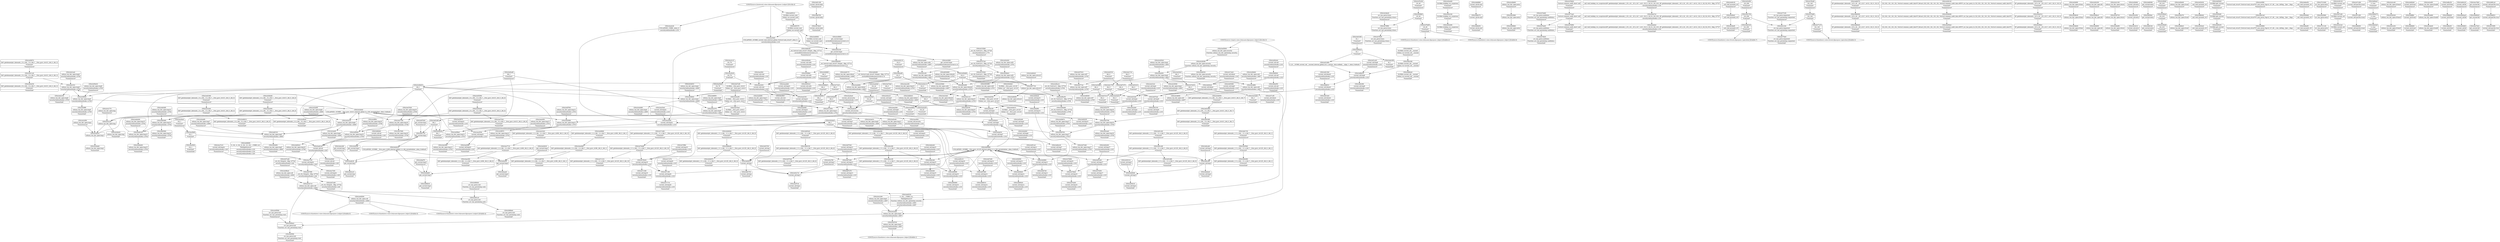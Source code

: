 digraph {
	CE0x3e42100 [shape=record,shape=Mrecord,label="{CE0x3e42100|selinux_tun_dev_open:tmp8|security/selinux/hooks.c,4700|*SummSink*}"]
	CE0x3e5a6a0 [shape=record,shape=Mrecord,label="{CE0x3e5a6a0|i64_1|*Constant*}"]
	CE0x3e91180 [shape=record,shape=Mrecord,label="{CE0x3e91180|current_sid:do.body|*SummSource*}"]
	CE0x3e79e90 [shape=record,shape=Mrecord,label="{CE0x3e79e90|i16_49|*Constant*|*SummSink*}"]
	CE0x3e5e400 [shape=record,shape=Mrecord,label="{CE0x3e5e400|GLOBAL:lockdep_rcu_suspicious|*Constant*|*SummSource*}"]
	CE0x3e30520 [shape=record,shape=Mrecord,label="{CE0x3e30520|selinux_tun_dev_open:tmp2|security/selinux/hooks.c,4693|*SummSource*}"]
	CE0x3e8de50 [shape=record,shape=Mrecord,label="{CE0x3e8de50|current_sid:do.end|*SummSink*}"]
	CE0x3e49860 [shape=record,shape=Mrecord,label="{CE0x3e49860|i64*_getelementptr_inbounds_(_2_x_i64_,_2_x_i64_*___llvm_gcov_ctr98,_i64_0,_i64_1)|*Constant*|*SummSource*}"]
	CE0x3e4a3d0 [shape=record,shape=Mrecord,label="{CE0x3e4a3d0|get_current:tmp|*SummSource*}"]
	CE0x3e568b0 [shape=record,shape=Mrecord,label="{CE0x3e568b0|selinux_tun_dev_open:entry|*SummSink*}"]
	CE0x3e977c0 [shape=record,shape=Mrecord,label="{CE0x3e977c0|get_current:tmp1}"]
	CE0x3e97830 [shape=record,shape=Mrecord,label="{CE0x3e97830|get_current:tmp1|*SummSource*}"]
	CE0x3e4c1c0 [shape=record,shape=Mrecord,label="{CE0x3e4c1c0|selinux_tun_dev_open:tmp10|security/selinux/hooks.c,4703}"]
	CE0x3e3dcc0 [shape=record,shape=Mrecord,label="{CE0x3e3dcc0|selinux_tun_dev_open:tmp1}"]
	CE0x3e76990 [shape=record,shape=Mrecord,label="{CE0x3e76990|%struct.common_audit_data*_null|*Constant*|*SummSink*}"]
	CE0x3e940a0 [shape=record,shape=Mrecord,label="{CE0x3e940a0|current_sid:tmp10|security/selinux/hooks.c,218|*SummSource*}"]
	CE0x3e75740 [shape=record,shape=Mrecord,label="{CE0x3e75740|_ret_i32_%retval.0,_!dbg_!27728|security/selinux/avc.c,775}"]
	CE0x3e4e8a0 [shape=record,shape=Mrecord,label="{CE0x3e4e8a0|_call_void_lockdep_rcu_suspicious(i8*_getelementptr_inbounds_(_25_x_i8_,_25_x_i8_*_.str3,_i32_0,_i32_0),_i32_218,_i8*_getelementptr_inbounds_(_45_x_i8_,_45_x_i8_*_.str12,_i32_0,_i32_0))_#10,_!dbg_!27727|security/selinux/hooks.c,218|*SummSink*}"]
	CE0x3e40c30 [shape=record,shape=Mrecord,label="{CE0x3e40c30|_call_void_mcount()_#3|*SummSource*}"]
	CE0x3e8cab0 [shape=record,shape=Mrecord,label="{CE0x3e8cab0|current_sid:tmp2|*SummSource*}"]
	CE0x3ea5870 [shape=record,shape=Mrecord,label="{CE0x3ea5870|current_sid:tmp23|security/selinux/hooks.c,218|*SummSource*}"]
	CE0x3e78df0 [shape=record,shape=Mrecord,label="{CE0x3e78df0|i32_128|*Constant*}"]
	CE0x3e47520 [shape=record,shape=Mrecord,label="{CE0x3e47520|i64*_getelementptr_inbounds_(_9_x_i64_,_9_x_i64_*___llvm_gcov_ctr413,_i64_0,_i64_8)|*Constant*|*SummSink*}"]
	CE0x3e76920 [shape=record,shape=Mrecord,label="{CE0x3e76920|%struct.common_audit_data*_null|*Constant*|*SummSource*}"]
	CE0x3e70b30 [shape=record,shape=Mrecord,label="{CE0x3e70b30|current_sid:tmp19|security/selinux/hooks.c,218}"]
	CE0x3e40ad0 [shape=record,shape=Mrecord,label="{CE0x3e40ad0|i64_1|*Constant*|*SummSource*}"]
	CE0x3e8e050 [shape=record,shape=Mrecord,label="{CE0x3e8e050|i64*_getelementptr_inbounds_(_11_x_i64_,_11_x_i64_*___llvm_gcov_ctr125,_i64_0,_i64_8)|*Constant*|*SummSource*}"]
	CE0x3e3eca0 [shape=record,shape=Mrecord,label="{CE0x3e3eca0|selinux_tun_dev_open:tmp6|security/selinux/hooks.c,4699}"]
	CE0x3e4e7c0 [shape=record,shape=Mrecord,label="{CE0x3e4e7c0|_call_void_lockdep_rcu_suspicious(i8*_getelementptr_inbounds_(_25_x_i8_,_25_x_i8_*_.str3,_i32_0,_i32_0),_i32_218,_i8*_getelementptr_inbounds_(_45_x_i8_,_45_x_i8_*_.str12,_i32_0,_i32_0))_#10,_!dbg_!27727|security/selinux/hooks.c,218}"]
	CE0x3e44880 [shape=record,shape=Mrecord,label="{CE0x3e44880|selinux_tun_dev_open:tobool|security/selinux/hooks.c,4699}"]
	CE0x3e6b5e0 [shape=record,shape=Mrecord,label="{CE0x3e6b5e0|i8*_getelementptr_inbounds_(_45_x_i8_,_45_x_i8_*_.str12,_i32_0,_i32_0)|*Constant*|*SummSink*}"]
	CE0x3e4a0b0 [shape=record,shape=Mrecord,label="{CE0x3e4a0b0|i64*_getelementptr_inbounds_(_2_x_i64_,_2_x_i64_*___llvm_gcov_ctr98,_i64_0,_i64_1)|*Constant*}"]
	CE0x3e70a00 [shape=record,shape=Mrecord,label="{CE0x3e70a00|current_sid:tmp18|security/selinux/hooks.c,218|*SummSink*}"]
	CE0x3ea3c10 [shape=record,shape=Mrecord,label="{CE0x3ea3c10|i32_78|*Constant*|*SummSource*}"]
	CE0x3e604f0 [shape=record,shape=Mrecord,label="{CE0x3e604f0|selinux_tun_dev_open:tmp14|security/selinux/hooks.c,4704|*SummSource*}"]
	CE0x3e8e440 [shape=record,shape=Mrecord,label="{CE0x3e8e440|current_sid:tmp15|security/selinux/hooks.c,218|*SummSource*}"]
	CE0x3e593c0 [shape=record,shape=Mrecord,label="{CE0x3e593c0|current_sid:call4|security/selinux/hooks.c,218|*SummSink*}"]
	CE0x3e4d140 [shape=record,shape=Mrecord,label="{CE0x3e4d140|i32_256|*Constant*|*SummSink*}"]
	CE0x3e93700 [shape=record,shape=Mrecord,label="{CE0x3e93700|current_sid:tmp|*SummSource*}"]
	CE0x54f69e0 [shape=record,shape=Mrecord,label="{CE0x54f69e0|avc_has_perm:ssid|Function::avc_has_perm&Arg::ssid::|*SummSink*}"]
	CE0x3e56090 [shape=record,shape=Mrecord,label="{CE0x3e56090|i32_(i32,_i32,_i16,_i32,_%struct.common_audit_data*)*_bitcast_(i32_(i32,_i32,_i16,_i32,_%struct.common_audit_data.495*)*_avc_has_perm_to_i32_(i32,_i32,_i16,_i32,_%struct.common_audit_data*)*)|*Constant*}"]
	CE0x3e3f8c0 [shape=record,shape=Mrecord,label="{CE0x3e3f8c0|i8*_getelementptr_inbounds_(_25_x_i8_,_25_x_i8_*_.str3,_i32_0,_i32_0)|*Constant*|*SummSink*}"]
	CE0x3e3c260 [shape=record,shape=Mrecord,label="{CE0x3e3c260|selinux_tun_dev_open:tmp3|security/selinux/hooks.c,4697|*SummSource*}"]
	CE0x3e92750 [shape=record,shape=Mrecord,label="{CE0x3e92750|current_sid:tmp|*SummSink*}"]
	CE0x3ea6080 [shape=record,shape=Mrecord,label="{CE0x3ea6080|current_sid:sid|security/selinux/hooks.c,220|*SummSink*}"]
	CE0x3e4c290 [shape=record,shape=Mrecord,label="{CE0x3e4c290|selinux_tun_dev_open:tmp10|security/selinux/hooks.c,4703|*SummSource*}"]
	CE0x3e3df80 [shape=record,shape=Mrecord,label="{CE0x3e3df80|selinux_tun_dev_open:sid1|security/selinux/hooks.c,4697}"]
	CE0x3e78cf0 [shape=record,shape=Mrecord,label="{CE0x3e78cf0|avc_has_perm:tclass|Function::avc_has_perm&Arg::tclass::|*SummSink*}"]
	CE0x3e77c50 [shape=record,shape=Mrecord,label="{CE0x3e77c50|avc_has_perm:requested|Function::avc_has_perm&Arg::requested::|*SummSource*}"]
	CE0x3e57730 [shape=record,shape=Mrecord,label="{CE0x3e57730|selinux_tun_dev_open:retval.0}"]
	CE0x3e3bb00 [shape=record,shape=Mrecord,label="{CE0x3e3bb00|selinux_tun_dev_open:if.then|*SummSink*}"]
	CE0x3e70fb0 [shape=record,shape=Mrecord,label="{CE0x3e70fb0|current_sid:tmp19|security/selinux/hooks.c,218|*SummSource*}"]
	CE0x3e46550 [shape=record,shape=Mrecord,label="{CE0x3e46550|selinux_tun_dev_open:security|Function::selinux_tun_dev_open&Arg::security::|*SummSink*}"]
	CE0x3ea61e0 [shape=record,shape=Mrecord,label="{CE0x3ea61e0|current_sid:sid|security/selinux/hooks.c,220}"]
	CE0x3e3dc10 [shape=record,shape=Mrecord,label="{CE0x3e3dc10|i32_0|*Constant*|*SummSink*}"]
	CE0x3e2f7a0 [shape=record,shape=Mrecord,label="{CE0x3e2f7a0|current_sid:tmp1|*SummSink*}"]
	CE0x3e8c730 [shape=record,shape=Mrecord,label="{CE0x3e8c730|i64*_getelementptr_inbounds_(_11_x_i64_,_11_x_i64_*___llvm_gcov_ctr125,_i64_0,_i64_1)|*Constant*|*SummSource*}"]
	CE0x3e45c60 [shape=record,shape=Mrecord,label="{CE0x3e45c60|selinux_tun_dev_open:tmp11|security/selinux/hooks.c,4703|*SummSink*}"]
	CE0x3e47890 [shape=record,shape=Mrecord,label="{CE0x3e47890|selinux_tun_dev_open:tmp18|security/selinux/hooks.c,4708|*SummSink*}"]
	CE0x3e72030 [shape=record,shape=Mrecord,label="{CE0x3e72030|i64_3|*Constant*}"]
	CE0x3e48690 [shape=record,shape=Mrecord,label="{CE0x3e48690|selinux_tun_dev_open:bb|*SummSink*}"]
	CE0x3e66a30 [shape=record,shape=Mrecord,label="{CE0x3e66a30|current_sid:tmp7|security/selinux/hooks.c,218|*SummSink*}"]
	CE0x3e94f60 [shape=record,shape=Mrecord,label="{CE0x3e94f60|current_sid:tmp11|security/selinux/hooks.c,218}"]
	CE0x3e79f90 [shape=record,shape=Mrecord,label="{CE0x3e79f90|avc_has_perm:tclass|Function::avc_has_perm&Arg::tclass::}"]
	CE0x3e4b120 [shape=record,shape=Mrecord,label="{CE0x3e4b120|selinux_tun_dev_open:tmp15|security/selinux/hooks.c,4704}"]
	CE0x3e5f760 [shape=record,shape=Mrecord,label="{CE0x3e5f760|selinux_tun_dev_open:tmp12|security/selinux/hooks.c,4703|*SummSource*}"]
	CE0x3e59240 [shape=record,shape=Mrecord,label="{CE0x3e59240|current_sid:call4|security/selinux/hooks.c,218|*SummSource*}"]
	CE0x3eae360 [shape=record,shape=Mrecord,label="{CE0x3eae360|i64*_getelementptr_inbounds_(_2_x_i64_,_2_x_i64_*___llvm_gcov_ctr98,_i64_0,_i64_0)|*Constant*|*SummSink*}"]
	CE0x3e55fd0 [shape=record,shape=Mrecord,label="{CE0x3e55fd0|selinux_tun_dev_open:call2|security/selinux/hooks.c,4697|*SummSink*}"]
	CE0x3ea3fc0 [shape=record,shape=Mrecord,label="{CE0x3ea3fc0|current_sid:cred|security/selinux/hooks.c,218|*SummSink*}"]
	CE0x3e66450 [shape=record,shape=Mrecord,label="{CE0x3e66450|_ret_%struct.task_struct*_%tmp4,_!dbg_!27714|./arch/x86/include/asm/current.h,14}"]
	CE0x3e77ae0 [shape=record,shape=Mrecord,label="{CE0x3e77ae0|%struct.common_audit_data*_null|*Constant*}"]
	CE0x3ea44b0 [shape=record,shape=Mrecord,label="{CE0x3ea44b0|current_sid:tmp21|security/selinux/hooks.c,218|*SummSource*}"]
	CE0x3e4a6e0 [shape=record,shape=Mrecord,label="{CE0x3e4a6e0|current_sid:tmp6|security/selinux/hooks.c,218|*SummSink*}"]
	CE0x3e3c100 [shape=record,shape=Mrecord,label="{CE0x3e3c100|selinux_tun_dev_open:return|*SummSource*}"]
	CE0x3ea5260 [shape=record,shape=Mrecord,label="{CE0x3ea5260|current_sid:tmp22|security/selinux/hooks.c,218}"]
	CE0x3e68f50 [shape=record,shape=Mrecord,label="{CE0x3e68f50|selinux_tun_dev_open:tmp5|security/selinux/hooks.c,4699|*SummSource*}"]
	CE0x3e5e9e0 [shape=record,shape=Mrecord,label="{CE0x3e5e9e0|GLOBAL:__llvm_gcov_ctr125|Global_var:__llvm_gcov_ctr125|*SummSource*}"]
	CE0x3e3c4e0 [shape=record,shape=Mrecord,label="{CE0x3e3c4e0|i64*_getelementptr_inbounds_(_9_x_i64_,_9_x_i64_*___llvm_gcov_ctr413,_i64_0,_i64_0)|*Constant*}"]
	CE0x3e47cd0 [shape=record,shape=Mrecord,label="{CE0x3e47cd0|GLOBAL:__llvm_gcov_ctr413|Global_var:__llvm_gcov_ctr413|*SummSource*}"]
	CE0x3e71570 [shape=record,shape=Mrecord,label="{CE0x3e71570|current_sid:tmp20|security/selinux/hooks.c,218|*SummSource*}"]
	CE0x3ea3b30 [shape=record,shape=Mrecord,label="{CE0x3ea3b30|i32_78|*Constant*}"]
	CE0x3e59dc0 [shape=record,shape=Mrecord,label="{CE0x3e59dc0|selinux_tun_dev_open:call3|security/selinux/hooks.c,4701}"]
	CE0x3e5d180 [shape=record,shape=Mrecord,label="{CE0x3e5d180|selinux_tun_dev_open:bb|*SummSource*}"]
	CE0x3e70880 [shape=record,shape=Mrecord,label="{CE0x3e70880|current_sid:tmp18|security/selinux/hooks.c,218|*SummSource*}"]
	CE0x3e3c050 [shape=record,shape=Mrecord,label="{CE0x3e3c050|current_sid:entry}"]
	CE0x3e8c090 [shape=record,shape=Mrecord,label="{CE0x3e8c090|current_sid:tmp8|security/selinux/hooks.c,218|*SummSink*}"]
	CE0x3e477b0 [shape=record,shape=Mrecord,label="{CE0x3e477b0|selinux_tun_dev_open:tmp18|security/selinux/hooks.c,4708}"]
	CE0x3e66090 [shape=record,shape=Mrecord,label="{CE0x3e66090|get_current:entry|*SummSource*}"]
	CE0x3e69150 [shape=record,shape=Mrecord,label="{CE0x3e69150|i64*_getelementptr_inbounds_(_11_x_i64_,_11_x_i64_*___llvm_gcov_ctr125,_i64_0,_i64_6)|*Constant*}"]
	CE0x3e3d110 [shape=record,shape=Mrecord,label="{CE0x3e3d110|i32_0|*Constant*|*SummSource*}"]
	CE0x3e417c0 [shape=record,shape=Mrecord,label="{CE0x3e417c0|i64_5|*Constant*|*SummSource*}"]
	CE0x3e94820 [shape=record,shape=Mrecord,label="{CE0x3e94820|current_sid:tmp12|security/selinux/hooks.c,218}"]
	CE0x3e3fd40 [shape=record,shape=Mrecord,label="{CE0x3e3fd40|i32_218|*Constant*|*SummSource*}"]
	CE0x3e58400 [shape=record,shape=Mrecord,label="{CE0x3e58400|selinux_tun_dev_open:if.end|*SummSource*}"]
	CE0x3e2f150 [shape=record,shape=Mrecord,label="{CE0x3e2f150|i64_4|*Constant*|*SummSource*}"]
	CE0x3ea5f20 [shape=record,shape=Mrecord,label="{CE0x3ea5f20|i32_1|*Constant*|*SummSink*}"]
	CE0x3e8b2e0 [shape=record,shape=Mrecord,label="{CE0x3e8b2e0|GLOBAL:current_sid.__warned|Global_var:current_sid.__warned|*SummSink*}"]
	CE0x3ea5550 [shape=record,shape=Mrecord,label="{CE0x3ea5550|current_sid:tmp23|security/selinux/hooks.c,218}"]
	CE0x3e5f070 [shape=record,shape=Mrecord,label="{CE0x3e5f070|i64*_getelementptr_inbounds_(_9_x_i64_,_9_x_i64_*___llvm_gcov_ctr413,_i64_0,_i64_3)|*Constant*|*SummSource*}"]
	CE0x3e5bcc0 [shape=record,shape=Mrecord,label="{CE0x3e5bcc0|_ret_i32_%retval.0,_!dbg_!27734|security/selinux/hooks.c,4708|*SummSource*}"]
	CE0x3e744d0 [shape=record,shape=Mrecord,label="{CE0x3e744d0|avc_has_perm:auditdata|Function::avc_has_perm&Arg::auditdata::|*SummSource*}"]
	CE0x3e68690 [shape=record,shape=Mrecord,label="{CE0x3e68690|0:_i32,_4:_i32,_8:_i32,_12:_i32,_:_CMRE_4,8_|*MultipleSource*|security/selinux/hooks.c,218|security/selinux/hooks.c,218|security/selinux/hooks.c,220}"]
	CE0x3e3d3d0 [shape=record,shape=Mrecord,label="{CE0x3e3d3d0|selinux_tun_dev_open:security|Function::selinux_tun_dev_open&Arg::security::}"]
	CE0x3e8b040 [shape=record,shape=Mrecord,label="{CE0x3e8b040|_call_void_mcount()_#3}"]
	CE0x3e67a70 [shape=record,shape=Mrecord,label="{CE0x3e67a70|current_sid:tmp13|security/selinux/hooks.c,218|*SummSink*}"]
	CE0x3e41f10 [shape=record,shape=Mrecord,label="{CE0x3e41f10|selinux_tun_dev_open:tmp8|security/selinux/hooks.c,4700}"]
	CE0x3e50b30 [shape=record,shape=Mrecord,label="{CE0x3e50b30|current_sid:tmp6|security/selinux/hooks.c,218}"]
	CE0x3e8b410 [shape=record,shape=Mrecord,label="{CE0x3e8b410|current_sid:tmp8|security/selinux/hooks.c,218}"]
	CE0x3e3e710 [shape=record,shape=Mrecord,label="{CE0x3e3e710|selinux_tun_dev_open:call|security/selinux/hooks.c,4694}"]
	CE0x3e520a0 [shape=record,shape=Mrecord,label="{CE0x3e520a0|_call_void_mcount()_#3|*SummSink*}"]
	CE0x3e70e80 [shape=record,shape=Mrecord,label="{CE0x3e70e80|i64*_getelementptr_inbounds_(_11_x_i64_,_11_x_i64_*___llvm_gcov_ctr125,_i64_0,_i64_10)|*Constant*}"]
	CE0x3ea5650 [shape=record,shape=Mrecord,label="{CE0x3ea5650|current_sid:tmp22|security/selinux/hooks.c,218|*SummSink*}"]
	CE0x3e8ca40 [shape=record,shape=Mrecord,label="{CE0x3e8ca40|current_sid:tmp2}"]
	CE0x3e51860 [shape=record,shape=Mrecord,label="{CE0x3e51860|0:_i8,_:_GCMR_current_sid.__warned_internal_global_i8_0,_section_.data.unlikely_,_align_1:_elem_0:default:}"]
	CE0x4b526f0 [shape=record,shape=Mrecord,label="{CE0x4b526f0|selinux_tun_dev_open:tobool4|security/selinux/hooks.c,4703}"]
	CE0x3e71fc0 [shape=record,shape=Mrecord,label="{CE0x3e71fc0|i64_2|*Constant*}"]
	CE0x3e3e910 [shape=record,shape=Mrecord,label="{CE0x3e3e910|selinux_tun_dev_open:tmp4|security/selinux/hooks.c,4699|*SummSource*}"]
	CE0x3ea59f0 [shape=record,shape=Mrecord,label="{CE0x3ea59f0|current_sid:tmp23|security/selinux/hooks.c,218|*SummSink*}"]
	CE0x3e91e40 [shape=record,shape=Mrecord,label="{CE0x3e91e40|current_sid:tmp17|security/selinux/hooks.c,218}"]
	CE0x3e71260 [shape=record,shape=Mrecord,label="{CE0x3e71260|i64*_getelementptr_inbounds_(_11_x_i64_,_11_x_i64_*___llvm_gcov_ctr125,_i64_0,_i64_10)|*Constant*|*SummSource*}"]
	CE0x3e4cb00 [shape=record,shape=Mrecord,label="{CE0x3e4cb00|i64*_getelementptr_inbounds_(_9_x_i64_,_9_x_i64_*___llvm_gcov_ctr413,_i64_0,_i64_6)|*Constant*}"]
	CE0x3e48490 [shape=record,shape=Mrecord,label="{CE0x3e48490|selinux_tun_dev_open:retval.0|*SummSink*}"]
	CE0x3e92f90 [shape=record,shape=Mrecord,label="{CE0x3e92f90|current_sid:tmp10|security/selinux/hooks.c,218}"]
	CE0x3e4b400 [shape=record,shape=Mrecord,label="{CE0x3e4b400|selinux_tun_dev_open:tmp15|security/selinux/hooks.c,4704|*SummSink*}"]
	CE0x3e661b0 [shape=record,shape=Mrecord,label="{CE0x3e661b0|get_current:entry|*SummSink*}"]
	CE0x3e65e50 [shape=record,shape=Mrecord,label="{CE0x3e65e50|GLOBAL:get_current|*Constant*|*SummSink*}"]
	CE0x3e66240 [shape=record,shape=Mrecord,label="{CE0x3e66240|_ret_%struct.task_struct*_%tmp4,_!dbg_!27714|./arch/x86/include/asm/current.h,14|*SummSource*}"]
	CE0x3e47de0 [shape=record,shape=Mrecord,label="{CE0x3e47de0|i64_0|*Constant*|*SummSource*}"]
	CE0x3e600c0 [shape=record,shape=Mrecord,label="{CE0x3e600c0|selinux_tun_dev_open:tmp19|security/selinux/hooks.c,4708|*SummSink*}"]
	CE0x3ea3da0 [shape=record,shape=Mrecord,label="{CE0x3ea3da0|COLLAPSED:_GCMRE_current_task_external_global_%struct.task_struct*:_elem_0::|security/selinux/hooks.c,218}"]
	CE0x3e68010 [shape=record,shape=Mrecord,label="{CE0x3e68010|current_sid:tmp14|security/selinux/hooks.c,218|*SummSink*}"]
	CE0x3e49500 [shape=record,shape=Mrecord,label="{CE0x3e49500|selinux_tun_dev_open:call|security/selinux/hooks.c,4694|*SummSink*}"]
	CE0x3e71dc0 [shape=record,shape=Mrecord,label="{CE0x3e71dc0|current_sid:tobool|security/selinux/hooks.c,218|*SummSource*}"]
	CE0x3e5edf0 [shape=record,shape=Mrecord,label="{CE0x3e5edf0|selinux_tun_dev_open:tmp7|security/selinux/hooks.c,4699|*SummSource*}"]
	CE0x3e39730 [shape=record,shape=Mrecord,label="{CE0x3e39730|selinux_tun_dev_open:return}"]
	CE0x3e5fe40 [shape=record,shape=Mrecord,label="{CE0x3e5fe40|selinux_tun_dev_open:tmp19|security/selinux/hooks.c,4708}"]
	"CONST[source:0(mediator),value:2(dynamic)][purpose:{subject}][SnkIdx:4]"
	CE0x3e60560 [shape=record,shape=Mrecord,label="{CE0x3e60560|selinux_tun_dev_open:tmp14|security/selinux/hooks.c,4704|*SummSink*}"]
	CE0x3e4abb0 [shape=record,shape=Mrecord,label="{CE0x3e4abb0|get_current:tmp3}"]
	CE0x3e30590 [shape=record,shape=Mrecord,label="{CE0x3e30590|selinux_tun_dev_open:tmp2|security/selinux/hooks.c,4693|*SummSink*}"]
	CE0x3e45380 [shape=record,shape=Mrecord,label="{CE0x3e45380|i64*_getelementptr_inbounds_(_9_x_i64_,_9_x_i64_*___llvm_gcov_ctr413,_i64_0,_i64_0)|*Constant*|*SummSource*}"]
	CE0x3e416e0 [shape=record,shape=Mrecord,label="{CE0x3e416e0|selinux_tun_dev_open:tobool4|security/selinux/hooks.c,4703|*SummSink*}"]
	CE0x3e3f680 [shape=record,shape=Mrecord,label="{CE0x3e3f680|%struct.task_struct*_(%struct.task_struct**)*_asm_movq_%gs:$_1:P_,$0_,_r,im,_dirflag_,_fpsr_,_flags_|*SummSink*}"]
	CE0x3e57ad0 [shape=record,shape=Mrecord,label="{CE0x3e57ad0|_ret_i32_%tmp24,_!dbg_!27742|security/selinux/hooks.c,220|*SummSource*}"]
	"CONST[source:0(mediator),value:2(dynamic)][purpose:{object}][SnkIdx:1]"
	CE0x3e4a810 [shape=record,shape=Mrecord,label="{CE0x3e4a810|current_sid:tmp7|security/selinux/hooks.c,218}"]
	CE0x3e56bc0 [shape=record,shape=Mrecord,label="{CE0x3e56bc0|selinux_tun_dev_open:bb}"]
	CE0x3ea3f20 [shape=record,shape=Mrecord,label="{CE0x3ea3f20|current_sid:cred|security/selinux/hooks.c,218|*SummSource*}"]
	CE0x3ea4ea0 [shape=record,shape=Mrecord,label="{CE0x3ea4ea0|current_sid:security|security/selinux/hooks.c,218|*SummSource*}"]
	CE0x3e713f0 [shape=record,shape=Mrecord,label="{CE0x3e713f0|current_sid:tmp20|security/selinux/hooks.c,218}"]
	CE0x3e504b0 [shape=record,shape=Mrecord,label="{CE0x3e504b0|_call_void_mcount()_#3}"]
	CE0x3e5a780 [shape=record,shape=Mrecord,label="{CE0x3e5a780|current_sid:tmp1|*SummSource*}"]
	CE0x3e8aa60 [shape=record,shape=Mrecord,label="{CE0x3e8aa60|i32_0|*Constant*}"]
	CE0x3e4f130 [shape=record,shape=Mrecord,label="{CE0x3e4f130|selinux_tun_dev_open:tmp7|security/selinux/hooks.c,4699}"]
	CE0x3e57a60 [shape=record,shape=Mrecord,label="{CE0x3e57a60|_ret_i32_%tmp24,_!dbg_!27742|security/selinux/hooks.c,220|*SummSink*}"]
	CE0x3e40530 [shape=record,shape=Mrecord,label="{CE0x3e40530|0:_i32,_:_CMRE_0,4_|*MultipleSource*|Function::selinux_tun_dev_open&Arg::security::|security/selinux/hooks.c,4693|security/selinux/hooks.c,4697}"]
	CE0x3e48dc0 [shape=record,shape=Mrecord,label="{CE0x3e48dc0|selinux_tun_dev_open:if.end|*SummSink*}"]
	CE0x3ea5da0 [shape=record,shape=Mrecord,label="{CE0x3ea5da0|i32_1|*Constant*|*SummSource*}"]
	CE0x3e45960 [shape=record,shape=Mrecord,label="{CE0x3e45960|avc_has_perm:entry}"]
	CE0x3e68b30 [shape=record,shape=Mrecord,label="{CE0x3e68b30|get_current:tmp3|*SummSink*}"]
	CE0x3e55590 [shape=record,shape=Mrecord,label="{CE0x3e55590|i64*_getelementptr_inbounds_(_9_x_i64_,_9_x_i64_*___llvm_gcov_ctr413,_i64_0,_i64_8)|*Constant*|*SummSource*}"]
	CE0x3e5cee0 [shape=record,shape=Mrecord,label="{CE0x3e5cee0|selinux_tun_dev_open:tmp16|security/selinux/hooks.c,4705|*SummSink*}"]
	CE0x3ea4840 [shape=record,shape=Mrecord,label="{CE0x3ea4840|i32_22|*Constant*|*SummSource*}"]
	CE0x3e39130 [shape=record,shape=Mrecord,label="{CE0x3e39130|GLOBAL:current_sid|*Constant*|*SummSource*}"]
	CE0x3e3eef0 [shape=record,shape=Mrecord,label="{CE0x3e3eef0|selinux_tun_dev_open:tmp6|security/selinux/hooks.c,4699|*SummSink*}"]
	CE0x3e634f0 [shape=record,shape=Mrecord,label="{CE0x3e634f0|i64*_getelementptr_inbounds_(_9_x_i64_,_9_x_i64_*___llvm_gcov_ctr413,_i64_0,_i64_7)|*Constant*|*SummSink*}"]
	CE0x3e951a0 [shape=record,shape=Mrecord,label="{CE0x3e951a0|current_sid:tmp11|security/selinux/hooks.c,218|*SummSource*}"]
	CE0x3ea7300 [shape=record,shape=Mrecord,label="{CE0x3ea7300|current_sid:tmp24|security/selinux/hooks.c,220|*SummSink*}"]
	CE0x3e60480 [shape=record,shape=Mrecord,label="{CE0x3e60480|selinux_tun_dev_open:tmp14|security/selinux/hooks.c,4704}"]
	CE0x3e5e490 [shape=record,shape=Mrecord,label="{CE0x3e5e490|GLOBAL:lockdep_rcu_suspicious|*Constant*|*SummSink*}"]
	CE0x3e418c0 [shape=record,shape=Mrecord,label="{CE0x3e418c0|i64*_getelementptr_inbounds_(_2_x_i64_,_2_x_i64_*___llvm_gcov_ctr98,_i64_0,_i64_0)|*Constant*|*SummSource*}"]
	CE0x3e431a0 [shape=record,shape=Mrecord,label="{CE0x3e431a0|i64_0|*Constant*}"]
	CE0x3e71850 [shape=record,shape=Mrecord,label="{CE0x3e71850|selinux_tun_dev_open:tmp11|security/selinux/hooks.c,4703}"]
	CE0x3e7c3b0 [shape=record,shape=Mrecord,label="{CE0x3e7c3b0|current_sid:land.lhs.true2|*SummSource*}"]
	CE0x3e640a0 [shape=record,shape=Mrecord,label="{CE0x3e640a0|current_sid:tobool|security/selinux/hooks.c,218}"]
	CE0x3e664f0 [shape=record,shape=Mrecord,label="{CE0x3e664f0|_ret_%struct.task_struct*_%tmp4,_!dbg_!27714|./arch/x86/include/asm/current.h,14|*SummSink*}"]
	CE0x3e5f4c0 [shape=record,shape=Mrecord,label="{CE0x3e5f4c0|avc_has_perm:tsid|Function::avc_has_perm&Arg::tsid::}"]
	CE0x3e3b630 [shape=record,shape=Mrecord,label="{CE0x3e3b630|i64_1|*Constant*}"]
	CE0x3e69ee0 [shape=record,shape=Mrecord,label="{CE0x3e69ee0|i1_true|*Constant*|*SummSource*}"]
	CE0x3ea4f40 [shape=record,shape=Mrecord,label="{CE0x3ea4f40|current_sid:security|security/selinux/hooks.c,218|*SummSink*}"]
	CE0x3e5e1b0 [shape=record,shape=Mrecord,label="{CE0x3e5e1b0|GLOBAL:lockdep_rcu_suspicious|*Constant*}"]
	CE0x3e71710 [shape=record,shape=Mrecord,label="{CE0x3e71710|current_sid:tmp20|security/selinux/hooks.c,218|*SummSink*}"]
	CE0x3e5d900 [shape=record,shape=Mrecord,label="{CE0x3e5d900|i64_2|*Constant*|*SummSink*}"]
	CE0x3e4b290 [shape=record,shape=Mrecord,label="{CE0x3e4b290|selinux_tun_dev_open:tmp15|security/selinux/hooks.c,4704|*SummSource*}"]
	CE0x3e3dab0 [shape=record,shape=Mrecord,label="{CE0x3e3dab0|selinux_tun_dev_open:tmp1|*SummSink*}"]
	CE0x3e433c0 [shape=record,shape=Mrecord,label="{CE0x3e433c0|current_sid:tmp4|security/selinux/hooks.c,218|*SummSource*}"]
	CE0x3e45b00 [shape=record,shape=Mrecord,label="{CE0x3e45b00|selinux_tun_dev_open:security|Function::selinux_tun_dev_open&Arg::security::|*SummSource*}"]
	CE0x3e3f800 [shape=record,shape=Mrecord,label="{CE0x3e3f800|get_current:tmp4|./arch/x86/include/asm/current.h,14|*SummSource*}"]
	CE0x3e69020 [shape=record,shape=Mrecord,label="{CE0x3e69020|current_sid:tmp12|security/selinux/hooks.c,218|*SummSink*}"]
	CE0x3e90ec0 [shape=record,shape=Mrecord,label="{CE0x3e90ec0|i8_1|*Constant*}"]
	CE0x3e63a10 [shape=record,shape=Mrecord,label="{CE0x3e63a10|get_current:tmp|*SummSink*}"]
	"CONST[source:0(mediator),value:2(dynamic)][purpose:{subject}][SnkIdx:0]"
	CE0x3e7b190 [shape=record,shape=Mrecord,label="{CE0x3e7b190|i16_49|*Constant*|*SummSource*}"]
	CE0x3e5eb10 [shape=record,shape=Mrecord,label="{CE0x3e5eb10|GLOBAL:__llvm_gcov_ctr125|Global_var:__llvm_gcov_ctr125|*SummSink*}"]
	CE0x3e5a710 [shape=record,shape=Mrecord,label="{CE0x3e5a710|current_sid:tmp1}"]
	CE0x3e4c850 [shape=record,shape=Mrecord,label="{CE0x3e4c850|selinux_tun_dev_open:tmp13|security/selinux/hooks.c,4703|*SummSource*}"]
	CE0x3e94740 [shape=record,shape=Mrecord,label="{CE0x3e94740|current_sid:tmp11|security/selinux/hooks.c,218|*SummSink*}"]
	CE0x3e458a0 [shape=record,shape=Mrecord,label="{CE0x3e458a0|i32_(i32,_i32,_i16,_i32,_%struct.common_audit_data*)*_bitcast_(i32_(i32,_i32,_i16,_i32,_%struct.common_audit_data.495*)*_avc_has_perm_to_i32_(i32,_i32,_i16,_i32,_%struct.common_audit_data*)*)|*Constant*|*SummSink*}"]
	CE0x3e3de20 [shape=record,shape=Mrecord,label="{CE0x3e3de20|avc_has_perm:tclass|Function::avc_has_perm&Arg::tclass::|*SummSource*}"]
	CE0x3e675a0 [shape=record,shape=Mrecord,label="{CE0x3e675a0|current_sid:tmp9|security/selinux/hooks.c,218}"]
	CE0x3e91090 [shape=record,shape=Mrecord,label="{CE0x3e91090|i8_1|*Constant*|*SummSource*}"]
	CE0x3e56b30 [shape=record,shape=Mrecord,label="{CE0x3e56b30|selinux_tun_dev_open:if.then}"]
	CE0x3e7d4c0 [shape=record,shape=Mrecord,label="{CE0x3e7d4c0|current_sid:do.body|*SummSink*}"]
	CE0x3e2f560 [shape=record,shape=Mrecord,label="{CE0x3e2f560|i64*_getelementptr_inbounds_(_11_x_i64_,_11_x_i64_*___llvm_gcov_ctr125,_i64_0,_i64_1)|*Constant*}"]
	CE0x3e47a80 [shape=record,shape=Mrecord,label="{CE0x3e47a80|GLOBAL:current_sid|*Constant*}"]
	CE0x3e95510 [shape=record,shape=Mrecord,label="{CE0x3e95510|GLOBAL:current_task|Global_var:current_task|*SummSource*}"]
	CE0x3e6a0a0 [shape=record,shape=Mrecord,label="{CE0x3e6a0a0|i1_true|*Constant*|*SummSink*}"]
	CE0x3e594f0 [shape=record,shape=Mrecord,label="{CE0x3e594f0|GLOBAL:get_current|*Constant*}"]
	CE0x3e63a80 [shape=record,shape=Mrecord,label="{CE0x3e63a80|i64_1|*Constant*}"]
	CE0x3e43320 [shape=record,shape=Mrecord,label="{CE0x3e43320|current_sid:tmp4|security/selinux/hooks.c,218}"]
	CE0x3e3b370 [shape=record,shape=Mrecord,label="{CE0x3e3b370|selinux_tun_dev_open:if.end}"]
	CE0x3e3e9d0 [shape=record,shape=Mrecord,label="{CE0x3e3e9d0|selinux_tun_dev_open:tmp4|security/selinux/hooks.c,4699|*SummSink*}"]
	CE0x3e3cc40 [shape=record,shape=Mrecord,label="{CE0x3e3cc40|selinux_tun_dev_open:if.then5|*SummSource*}"]
	CE0x3e5bc50 [shape=record,shape=Mrecord,label="{CE0x3e5bc50|_ret_i32_%retval.0,_!dbg_!27734|security/selinux/hooks.c,4708}"]
	CE0x3e8e7b0 [shape=record,shape=Mrecord,label="{CE0x3e8e7b0|current_sid:do.body}"]
	CE0x3e3d320 [shape=record,shape=Mrecord,label="{CE0x3e3d320|selinux_tun_dev_open:if.then5}"]
	CE0x3e42540 [shape=record,shape=Mrecord,label="{CE0x3e42540|GLOBAL:__llvm_gcov_ctr125|Global_var:__llvm_gcov_ctr125}"]
	CE0x3e2fb30 [shape=record,shape=Mrecord,label="{CE0x3e2fb30|i64*_getelementptr_inbounds_(_9_x_i64_,_9_x_i64_*___llvm_gcov_ctr413,_i64_0,_i64_6)|*Constant*|*SummSink*}"]
	CE0x3e3fba0 [shape=record,shape=Mrecord,label="{CE0x3e3fba0|i32_218|*Constant*}"]
	CE0x3e56dd0 [shape=record,shape=Mrecord,label="{CE0x3e56dd0|i32_0|*Constant*}"]
	"CONST[source:1(input),value:2(dynamic)][purpose:{object}][SrcIdx:3]"
	CE0x3e74620 [shape=record,shape=Mrecord,label="{CE0x3e74620|avc_has_perm:auditdata|Function::avc_has_perm&Arg::auditdata::|*SummSink*}"]
	CE0x3e3e0e0 [shape=record,shape=Mrecord,label="{CE0x3e3e0e0|COLLAPSED:_GCMRE___llvm_gcov_ctr413_internal_global_9_x_i64_zeroinitializer:_elem_0:default:}"]
	CE0x3e5ec50 [shape=record,shape=Mrecord,label="{CE0x3e5ec50|current_sid:tmp5|security/selinux/hooks.c,218}"]
	CE0x3e5d050 [shape=record,shape=Mrecord,label="{CE0x3e5d050|i64*_getelementptr_inbounds_(_9_x_i64_,_9_x_i64_*___llvm_gcov_ctr413,_i64_0,_i64_7)|*Constant*|*SummSource*}"]
	CE0x3e59870 [shape=record,shape=Mrecord,label="{CE0x3e59870|selinux_tun_dev_open:tmp17|security/selinux/hooks.c,4705|*SummSource*}"]
	CE0x3e693e0 [shape=record,shape=Mrecord,label="{CE0x3e693e0|i64*_getelementptr_inbounds_(_11_x_i64_,_11_x_i64_*___llvm_gcov_ctr125,_i64_0,_i64_6)|*Constant*|*SummSource*}"]
	CE0x3e49ba0 [shape=record,shape=Mrecord,label="{CE0x3e49ba0|selinux_tun_dev_open:call|security/selinux/hooks.c,4694|*SummSource*}"]
	CE0x3e67d00 [shape=record,shape=Mrecord,label="{CE0x3e67d00|current_sid:tmp14|security/selinux/hooks.c,218}"]
	CE0x3e47820 [shape=record,shape=Mrecord,label="{CE0x3e47820|selinux_tun_dev_open:tmp18|security/selinux/hooks.c,4708|*SummSource*}"]
	CE0x3e430c0 [shape=record,shape=Mrecord,label="{CE0x3e430c0|i64_3|*Constant*|*SummSource*}"]
	CE0x3e6a3d0 [shape=record,shape=Mrecord,label="{CE0x3e6a3d0|i64*_getelementptr_inbounds_(_11_x_i64_,_11_x_i64_*___llvm_gcov_ctr125,_i64_0,_i64_8)|*Constant*}"]
	CE0x3e8db80 [shape=record,shape=Mrecord,label="{CE0x3e8db80|current_sid:if.end|*SummSink*}"]
	CE0x3e71310 [shape=record,shape=Mrecord,label="{CE0x3e71310|i64*_getelementptr_inbounds_(_11_x_i64_,_11_x_i64_*___llvm_gcov_ctr125,_i64_0,_i64_10)|*Constant*|*SummSink*}"]
	CE0x3e3da00 [shape=record,shape=Mrecord,label="{CE0x3e3da00|selinux_tun_dev_open:if.end6|*SummSink*}"]
	CE0x3e3fed0 [shape=record,shape=Mrecord,label="{CE0x3e3fed0|i32_218|*Constant*|*SummSink*}"]
	CE0x3e5f870 [shape=record,shape=Mrecord,label="{CE0x3e5f870|selinux_tun_dev_open:tmp12|security/selinux/hooks.c,4703|*SummSink*}"]
	CE0x3e8e3d0 [shape=record,shape=Mrecord,label="{CE0x3e8e3d0|current_sid:tmp15|security/selinux/hooks.c,218}"]
	CE0x3e5c700 [shape=record,shape=Mrecord,label="{CE0x3e5c700|i32_256|*Constant*}"]
	CE0x3e8bcf0 [shape=record,shape=Mrecord,label="{CE0x3e8bcf0|current_sid:if.then|*SummSink*}"]
	CE0x3e3e660 [shape=record,shape=Mrecord,label="{CE0x3e3e660|selinux_tun_dev_open:if.end6}"]
	CE0x3e4e390 [shape=record,shape=Mrecord,label="{CE0x3e4e390|i8_1|*Constant*|*SummSink*}"]
	CE0x3e4e830 [shape=record,shape=Mrecord,label="{CE0x3e4e830|_call_void_lockdep_rcu_suspicious(i8*_getelementptr_inbounds_(_25_x_i8_,_25_x_i8_*_.str3,_i32_0,_i32_0),_i32_218,_i8*_getelementptr_inbounds_(_45_x_i8_,_45_x_i8_*_.str12,_i32_0,_i32_0))_#10,_!dbg_!27727|security/selinux/hooks.c,218|*SummSource*}"]
	CE0x3e5ecc0 [shape=record,shape=Mrecord,label="{CE0x3e5ecc0|current_sid:tmp5|security/selinux/hooks.c,218|*SummSource*}"]
	CE0x3e432b0 [shape=record,shape=Mrecord,label="{CE0x3e432b0|i64_3|*Constant*|*SummSink*}"]
	CE0x3e8be00 [shape=record,shape=Mrecord,label="{CE0x3e8be00|i64*_getelementptr_inbounds_(_11_x_i64_,_11_x_i64_*___llvm_gcov_ctr125,_i64_0,_i64_0)|*Constant*}"]
	CE0x3e8e4b0 [shape=record,shape=Mrecord,label="{CE0x3e8e4b0|current_sid:tmp15|security/selinux/hooks.c,218|*SummSink*}"]
	CE0x3e6b9c0 [shape=record,shape=Mrecord,label="{CE0x3e6b9c0|selinux_tun_dev_open:tobool|security/selinux/hooks.c,4699|*SummSink*}"]
	CE0x3e67470 [shape=record,shape=Mrecord,label="{CE0x3e67470|i64_4|*Constant*}"]
	CE0x3e5d820 [shape=record,shape=Mrecord,label="{CE0x3e5d820|i64_2|*Constant*}"]
	CE0x3e970e0 [shape=record,shape=Mrecord,label="{CE0x3e970e0|i64*_getelementptr_inbounds_(_11_x_i64_,_11_x_i64_*___llvm_gcov_ctr125,_i64_0,_i64_6)|*Constant*|*SummSink*}"]
	"CONST[source:0(mediator),value:2(dynamic)][purpose:{object}][SnkIdx:2]"
	CE0x3e5a530 [shape=record,shape=Mrecord,label="{CE0x3e5a530|i64*_getelementptr_inbounds_(_9_x_i64_,_9_x_i64_*___llvm_gcov_ctr413,_i64_0,_i64_3)|*Constant*|*SummSink*}"]
	CE0x3e5c690 [shape=record,shape=Mrecord,label="{CE0x3e5c690|selinux_tun_dev_open:call3|security/selinux/hooks.c,4701|*SummSink*}"]
	CE0x3e577a0 [shape=record,shape=Mrecord,label="{CE0x3e577a0|selinux_tun_dev_open:sid7|security/selinux/hooks.c,4705}"]
	CE0x3ea3d30 [shape=record,shape=Mrecord,label="{CE0x3ea3d30|current_sid:cred|security/selinux/hooks.c,218}"]
	CE0x3e65fe0 [shape=record,shape=Mrecord,label="{CE0x3e65fe0|get_current:entry}"]
	CE0x3e48040 [shape=record,shape=Mrecord,label="{CE0x3e48040|selinux_tun_dev_open:sid7|security/selinux/hooks.c,4705|*SummSink*}"]
	CE0x3e3e2f0 [shape=record,shape=Mrecord,label="{CE0x3e3e2f0|selinux_tun_dev_open:if.end6|*SummSource*}"]
	"CONST[source:2(external),value:2(dynamic)][purpose:{subject}][SrcIdx:4]"
	CE0x3e45db0 [shape=record,shape=Mrecord,label="{CE0x3e45db0|selinux_tun_dev_open:tmp12|security/selinux/hooks.c,4703}"]
	CE0x3e4e510 [shape=record,shape=Mrecord,label="{CE0x3e4e510|i8*_getelementptr_inbounds_(_25_x_i8_,_25_x_i8_*_.str3,_i32_0,_i32_0)|*Constant*}"]
	CE0x3ea7710 [shape=record,shape=Mrecord,label="{CE0x3ea7710|i64*_getelementptr_inbounds_(_2_x_i64_,_2_x_i64_*___llvm_gcov_ctr98,_i64_0,_i64_0)|*Constant*}"]
	CE0x3ea45e0 [shape=record,shape=Mrecord,label="{CE0x3ea45e0|i32_22|*Constant*}"]
	CE0x3e70450 [shape=record,shape=Mrecord,label="{CE0x3e70450|current_sid:tmp17|security/selinux/hooks.c,218|*SummSink*}"]
	CE0x3e8ff60 [shape=record,shape=Mrecord,label="{CE0x3e8ff60|current_sid:if.end}"]
	CE0x3e55420 [shape=record,shape=Mrecord,label="{CE0x3e55420|i64*_getelementptr_inbounds_(_9_x_i64_,_9_x_i64_*___llvm_gcov_ctr413,_i64_0,_i64_8)|*Constant*}"]
	CE0x3e91c60 [shape=record,shape=Mrecord,label="{CE0x3e91c60|i64*_getelementptr_inbounds_(_11_x_i64_,_11_x_i64_*___llvm_gcov_ctr125,_i64_0,_i64_9)|*Constant*|*SummSource*}"]
	CE0x3e3ee80 [shape=record,shape=Mrecord,label="{CE0x3e3ee80|selinux_tun_dev_open:tmp6|security/selinux/hooks.c,4699|*SummSource*}"]
	CE0x3e3c610 [shape=record,shape=Mrecord,label="{CE0x3e3c610|current_sid:entry|*SummSink*}"]
	CE0x3e5f5f0 [shape=record,shape=Mrecord,label="{CE0x3e5f5f0|avc_has_perm:tsid|Function::avc_has_perm&Arg::tsid::|*SummSink*}"]
	CE0x3e2fdc0 [shape=record,shape=Mrecord,label="{CE0x3e2fdc0|_call_void_mcount()_#3}"]
	CE0x3e52030 [shape=record,shape=Mrecord,label="{CE0x3e52030|_call_void_mcount()_#3|*SummSource*}"]
	CE0x3e64870 [shape=record,shape=Mrecord,label="{CE0x3e64870|i64*_getelementptr_inbounds_(_11_x_i64_,_11_x_i64_*___llvm_gcov_ctr125,_i64_0,_i64_0)|*Constant*|*SummSink*}"]
	CE0x3e3d740 [shape=record,shape=Mrecord,label="{CE0x3e3d740|selinux_tun_dev_open:tmp3|security/selinux/hooks.c,4697|*SummSink*}"]
	CE0x3e3b840 [shape=record,shape=Mrecord,label="{CE0x3e3b840|selinux_tun_dev_open:sid1|security/selinux/hooks.c,4697|*SummSource*}"]
	"CONST[source:0(mediator),value:2(dynamic)][purpose:{object}][SnkIdx:5]"
	CE0x3e42ac0 [shape=record,shape=Mrecord,label="{CE0x3e42ac0|get_current:tmp2}"]
	CE0x3ea46d0 [shape=record,shape=Mrecord,label="{CE0x3ea46d0|current_sid:tmp21|security/selinux/hooks.c,218|*SummSink*}"]
	CE0x3e6b570 [shape=record,shape=Mrecord,label="{CE0x3e6b570|i8*_getelementptr_inbounds_(_45_x_i8_,_45_x_i8_*_.str12,_i32_0,_i32_0)|*Constant*|*SummSource*}"]
	CE0x3e95370 [shape=record,shape=Mrecord,label="{CE0x3e95370|GLOBAL:current_task|Global_var:current_task}"]
	CE0x3e8a390 [shape=record,shape=Mrecord,label="{CE0x3e8a390|GLOBAL:current_sid.__warned|Global_var:current_sid.__warned}"]
	CE0x3e8bf10 [shape=record,shape=Mrecord,label="{CE0x3e8bf10|current_sid:tobool1|security/selinux/hooks.c,218}"]
	CE0x3e41070 [shape=record,shape=Mrecord,label="{CE0x3e41070|selinux_tun_dev_open:tmp5|security/selinux/hooks.c,4699}"]
	CE0x3e5bf40 [shape=record,shape=Mrecord,label="{CE0x3e5bf40|current_sid:bb|*SummSink*}"]
	CE0x3e8c3a0 [shape=record,shape=Mrecord,label="{CE0x3e8c3a0|%struct.task_struct*_(%struct.task_struct**)*_asm_movq_%gs:$_1:P_,$0_,_r,im,_dirflag_,_fpsr_,_flags_}"]
	CE0x3ea4c40 [shape=record,shape=Mrecord,label="{CE0x3ea4c40|COLLAPSED:_CMRE:_elem_0::|security/selinux/hooks.c,218}"]
	CE0x3ea3ba0 [shape=record,shape=Mrecord,label="{CE0x3ea3ba0|i32_78|*Constant*|*SummSink*}"]
	CE0x3e974d0 [shape=record,shape=Mrecord,label="{CE0x3e974d0|current_sid:tmp13|security/selinux/hooks.c,218}"]
	CE0x3e59700 [shape=record,shape=Mrecord,label="{CE0x3e59700|selinux_tun_dev_open:tmp17|security/selinux/hooks.c,4705}"]
	CE0x3e48420 [shape=record,shape=Mrecord,label="{CE0x3e48420|selinux_tun_dev_open:retval.0|*SummSource*}"]
	CE0x3ea7120 [shape=record,shape=Mrecord,label="{CE0x3ea7120|current_sid:tmp24|security/selinux/hooks.c,220}"]
	CE0x3e74540 [shape=record,shape=Mrecord,label="{CE0x3e74540|_ret_i32_%retval.0,_!dbg_!27728|security/selinux/avc.c,775|*SummSink*}"]
	CE0x3e437c0 [shape=record,shape=Mrecord,label="{CE0x3e437c0|i64_4|*Constant*|*SummSink*}"]
	CE0x3e50410 [shape=record,shape=Mrecord,label="{CE0x3e50410|current_sid:tmp3|*SummSink*}"]
	CE0x3e69e70 [shape=record,shape=Mrecord,label="{CE0x3e69e70|i1_true|*Constant*}"]
	CE0x3e71380 [shape=record,shape=Mrecord,label="{CE0x3e71380|current_sid:tmp19|security/selinux/hooks.c,218|*SummSink*}"]
	CE0x3ea53e0 [shape=record,shape=Mrecord,label="{CE0x3ea53e0|current_sid:tmp22|security/selinux/hooks.c,218|*SummSource*}"]
	CE0x3e5b3e0 [shape=record,shape=Mrecord,label="{CE0x3e5b3e0|current_sid:call|security/selinux/hooks.c,218|*SummSource*}"]
	CE0x3e60c20 [shape=record,shape=Mrecord,label="{CE0x3e60c20|current_sid:bb|*SummSource*}"]
	CE0x3ea4e30 [shape=record,shape=Mrecord,label="{CE0x3ea4e30|current_sid:security|security/selinux/hooks.c,218}"]
	CE0x3e5d890 [shape=record,shape=Mrecord,label="{CE0x3e5d890|i64_2|*Constant*|*SummSource*}"]
	CE0x3e579f0 [shape=record,shape=Mrecord,label="{CE0x3e579f0|_ret_i32_%tmp24,_!dbg_!27742|security/selinux/hooks.c,220}"]
	CE0x3e2f490 [shape=record,shape=Mrecord,label="{CE0x3e2f490|selinux_tun_dev_open:tmp11|security/selinux/hooks.c,4703|*SummSource*}"]
	CE0x3e5c850 [shape=record,shape=Mrecord,label="{CE0x3e5c850|i32_256|*Constant*|*SummSource*}"]
	CE0x3e41750 [shape=record,shape=Mrecord,label="{CE0x3e41750|i64_5|*Constant*}"]
	CE0x3e439b0 [shape=record,shape=Mrecord,label="{CE0x3e439b0|selinux_tun_dev_open:entry}"]
	CE0x3e51a20 [shape=record,shape=Mrecord,label="{CE0x3e51a20|current_sid:tmp8|security/selinux/hooks.c,218|*SummSource*}"]
	CE0x3e3b0b0 [shape=record,shape=Mrecord,label="{CE0x3e3b0b0|current_sid:entry|*SummSource*}"]
	CE0x3e637d0 [shape=record,shape=Mrecord,label="{CE0x3e637d0|selinux_tun_dev_open:tmp16|security/selinux/hooks.c,4705}"]
	CE0x3e3ed10 [shape=record,shape=Mrecord,label="{CE0x3e3ed10|selinux_tun_dev_open:tmp5|security/selinux/hooks.c,4699|*SummSink*}"]
	CE0x3e4d2e0 [shape=record,shape=Mrecord,label="{CE0x3e4d2e0|current_sid:tmp2|*SummSink*}"]
	CE0x3e3c1b0 [shape=record,shape=Mrecord,label="{CE0x3e3c1b0|avc_has_perm:requested|Function::avc_has_perm&Arg::requested::}"]
	CE0x3e5f580 [shape=record,shape=Mrecord,label="{CE0x3e5f580|avc_has_perm:tsid|Function::avc_has_perm&Arg::tsid::|*SummSource*}"]
	CE0x3ea75e0 [shape=record,shape=Mrecord,label="{CE0x3ea75e0|get_current:bb|*SummSink*}"]
	CE0x3e94220 [shape=record,shape=Mrecord,label="{CE0x3e94220|current_sid:tmp10|security/selinux/hooks.c,218|*SummSink*}"]
	CE0x3e909f0 [shape=record,shape=Mrecord,label="{CE0x3e909f0|current_sid:tmp16|security/selinux/hooks.c,218}"]
	CE0x3e59f30 [shape=record,shape=Mrecord,label="{CE0x3e59f30|selinux_tun_dev_open:tmp9|security/selinux/hooks.c,4700}"]
	CE0x3e49170 [shape=record,shape=Mrecord,label="{CE0x3e49170|selinux_tun_dev_open:tobool|security/selinux/hooks.c,4699|*SummSource*}"]
	CE0x3e60aa0 [shape=record,shape=Mrecord,label="{CE0x3e60aa0|current_sid:bb}"]
	CE0x3e5e540 [shape=record,shape=Mrecord,label="{CE0x3e5e540|i8*_getelementptr_inbounds_(_25_x_i8_,_25_x_i8_*_.str3,_i32_0,_i32_0)|*Constant*|*SummSource*}"]
	CE0x3e8ddb0 [shape=record,shape=Mrecord,label="{CE0x3e8ddb0|current_sid:do.end|*SummSource*}"]
	CE0x3e93080 [shape=record,shape=Mrecord,label="{CE0x3e93080|current_sid:tmp9|security/selinux/hooks.c,218|*SummSource*}"]
	CE0x3ea6e30 [shape=record,shape=Mrecord,label="{CE0x3ea6e30|get_current:tmp}"]
	CE0x3ea4330 [shape=record,shape=Mrecord,label="{CE0x3ea4330|current_sid:tmp21|security/selinux/hooks.c,218}"]
	CE0x3e8eef0 [shape=record,shape=Mrecord,label="{CE0x3e8eef0|_call_void_mcount()_#3|*SummSink*}"]
	CE0x3e5d9e0 [shape=record,shape=Mrecord,label="{CE0x3e5d9e0|selinux_tun_dev_open:tmp4|security/selinux/hooks.c,4699}"]
	CE0x3e64640 [shape=record,shape=Mrecord,label="{CE0x3e64640|i64*_getelementptr_inbounds_(_11_x_i64_,_11_x_i64_*___llvm_gcov_ctr125,_i64_0,_i64_0)|*Constant*|*SummSource*}"]
	CE0x3e48700 [shape=record,shape=Mrecord,label="{CE0x3e48700|i64*_getelementptr_inbounds_(_2_x_i64_,_2_x_i64_*___llvm_gcov_ctr98,_i64_0,_i64_1)|*Constant*|*SummSink*}"]
	CE0x3e77a70 [shape=record,shape=Mrecord,label="{CE0x3e77a70|i32_128|*Constant*|*SummSink*}"]
	CE0x3e57910 [shape=record,shape=Mrecord,label="{CE0x3e57910|selinux_tun_dev_open:sid7|security/selinux/hooks.c,4705|*SummSource*}"]
	CE0x3e64980 [shape=record,shape=Mrecord,label="{CE0x3e64980|COLLAPSED:_GCMRE___llvm_gcov_ctr125_internal_global_11_x_i64_zeroinitializer:_elem_0:default:}"]
	CE0x3e4af30 [shape=record,shape=Mrecord,label="{CE0x3e4af30|selinux_tun_dev_open:tmp2|security/selinux/hooks.c,4693}"]
	CE0x3e434c0 [shape=record,shape=Mrecord,label="{CE0x3e434c0|i64_5|*Constant*|*SummSink*}"]
	CE0x3e8bc50 [shape=record,shape=Mrecord,label="{CE0x3e8bc50|current_sid:if.then|*SummSource*}"]
	CE0x37310d0 [shape=record,shape=Mrecord,label="{CE0x37310d0|avc_has_perm:entry|*SummSource*}"]
	CE0x3e97540 [shape=record,shape=Mrecord,label="{CE0x3e97540|current_sid:tmp13|security/selinux/hooks.c,218|*SummSource*}"]
	CE0x3e5f9e0 [shape=record,shape=Mrecord,label="{CE0x3e5f9e0|selinux_tun_dev_open:tmp13|security/selinux/hooks.c,4703}"]
	CE0x3e5bdd0 [shape=record,shape=Mrecord,label="{CE0x3e5bdd0|_ret_i32_%retval.0,_!dbg_!27734|security/selinux/hooks.c,4708|*SummSink*}"]
	CE0x3e93150 [shape=record,shape=Mrecord,label="{CE0x3e93150|current_sid:tmp9|security/selinux/hooks.c,218|*SummSink*}"]
	CE0x3e5ce70 [shape=record,shape=Mrecord,label="{CE0x3e5ce70|selinux_tun_dev_open:tmp16|security/selinux/hooks.c,4705|*SummSource*}"]
	CE0x3e66c90 [shape=record,shape=Mrecord,label="{CE0x3e66c90|GLOBAL:current_sid.__warned|Global_var:current_sid.__warned|*SummSource*}"]
	CE0x3e42b30 [shape=record,shape=Mrecord,label="{CE0x3e42b30|get_current:tmp2|*SummSource*}"]
	CE0x3e4aae0 [shape=record,shape=Mrecord,label="{CE0x3e4aae0|get_current:tmp2|*SummSink*}"]
	CE0x3e5c620 [shape=record,shape=Mrecord,label="{CE0x3e5c620|selinux_tun_dev_open:call3|security/selinux/hooks.c,4701|*SummSource*}"]
	CE0x3e8a950 [shape=record,shape=Mrecord,label="{CE0x3e8a950|current_sid:call|security/selinux/hooks.c,218|*SummSink*}"]
	CE0x3e4a560 [shape=record,shape=Mrecord,label="{CE0x3e4a560|current_sid:tmp6|security/selinux/hooks.c,218|*SummSource*}"]
	CE0x3e3f4f0 [shape=record,shape=Mrecord,label="{CE0x3e3f4f0|get_current:tmp4|./arch/x86/include/asm/current.h,14|*SummSink*}"]
	CE0x3e76a00 [shape=record,shape=Mrecord,label="{CE0x3e76a00|avc_has_perm:auditdata|Function::avc_has_perm&Arg::auditdata::}"]
	CE0x3e3e3a0 [shape=record,shape=Mrecord,label="{CE0x3e3e3a0|GLOBAL:current_sid|*Constant*|*SummSink*}"]
	CE0x3e5da50 [shape=record,shape=Mrecord,label="{CE0x3e5da50|i64_0|*Constant*}"]
	CE0x3e4c990 [shape=record,shape=Mrecord,label="{CE0x3e4c990|selinux_tun_dev_open:tmp13|security/selinux/hooks.c,4703|*SummSink*}"]
	CE0x3e5d220 [shape=record,shape=Mrecord,label="{CE0x3e5d220|i64_1|*Constant*|*SummSink*}"]
	CE0x3e8bb00 [shape=record,shape=Mrecord,label="{CE0x3e8bb00|current_sid:if.then}"]
	CE0x3e77be0 [shape=record,shape=Mrecord,label="{CE0x3e77be0|avc_has_perm:requested|Function::avc_has_perm&Arg::requested::|*SummSink*}"]
	CE0x3e56100 [shape=record,shape=Mrecord,label="{CE0x3e56100|i32_(i32,_i32,_i16,_i32,_%struct.common_audit_data*)*_bitcast_(i32_(i32,_i32,_i16,_i32,_%struct.common_audit_data.495*)*_avc_has_perm_to_i32_(i32,_i32,_i16,_i32,_%struct.common_audit_data*)*)|*Constant*|*SummSource*}"]
	CE0x3e6a1d0 [shape=record,shape=Mrecord,label="{CE0x3e6a1d0|i64*_getelementptr_inbounds_(_11_x_i64_,_11_x_i64_*___llvm_gcov_ctr125,_i64_0,_i64_8)|*Constant*|*SummSink*}"]
	CE0x3e8dc70 [shape=record,shape=Mrecord,label="{CE0x3e8dc70|current_sid:do.end}"]
	CE0x3e3bd90 [shape=record,shape=Mrecord,label="{CE0x3e3bd90|selinux_tun_dev_open:return|*SummSink*}"]
	CE0x3e3c430 [shape=record,shape=Mrecord,label="{CE0x3e3c430|selinux_tun_dev_open:if.then5|*SummSink*}"]
	CE0x3e3c770 [shape=record,shape=Mrecord,label="{CE0x3e3c770|selinux_tun_dev_open:tmp|*SummSource*}"]
	CE0x3e4d5d0 [shape=record,shape=Mrecord,label="{CE0x3e4d5d0|current_sid:tmp3}"]
	CE0x3e65d20 [shape=record,shape=Mrecord,label="{CE0x3e65d20|GLOBAL:get_current|*Constant*|*SummSource*}"]
	CE0x3e5ff50 [shape=record,shape=Mrecord,label="{CE0x3e5ff50|selinux_tun_dev_open:tmp19|security/selinux/hooks.c,4708|*SummSource*}"]
	CE0x3731140 [shape=record,shape=Mrecord,label="{CE0x3731140|avc_has_perm:entry|*SummSink*}"]
	CE0x3e92200 [shape=record,shape=Mrecord,label="{CE0x3e92200|current_sid:tmp17|security/selinux/hooks.c,218|*SummSource*}"]
	CE0x3e8fe90 [shape=record,shape=Mrecord,label="{CE0x3e8fe90|current_sid:land.lhs.true2|*SummSink*}"]
	CE0x3e914e0 [shape=record,shape=Mrecord,label="{CE0x3e914e0|current_sid:tobool1|security/selinux/hooks.c,218|*SummSink*}"]
	CE0x3e3aeb0 [shape=record,shape=Mrecord,label="{CE0x3e3aeb0|selinux_tun_dev_open:call2|security/selinux/hooks.c,4697|*SummSource*}"]
	CE0x3e44410 [shape=record,shape=Mrecord,label="{CE0x3e44410|COLLAPSED:_GCMRE___llvm_gcov_ctr98_internal_global_2_x_i64_zeroinitializer:_elem_0:default:}"]
	CE0x3e90c10 [shape=record,shape=Mrecord,label="{CE0x3e90c10|current_sid:tmp16|security/selinux/hooks.c,218|*SummSource*}"]
	CE0x3e41ea0 [shape=record,shape=Mrecord,label="{CE0x3e41ea0|selinux_tun_dev_open:tmp8|security/selinux/hooks.c,4700|*SummSource*}"]
	CE0x3e913b0 [shape=record,shape=Mrecord,label="{CE0x3e913b0|current_sid:tobool1|security/selinux/hooks.c,218|*SummSource*}"]
	CE0x3ea7210 [shape=record,shape=Mrecord,label="{CE0x3ea7210|current_sid:tmp24|security/selinux/hooks.c,220|*SummSource*}"]
	CE0x3e6b500 [shape=record,shape=Mrecord,label="{CE0x3e6b500|i8*_getelementptr_inbounds_(_45_x_i8_,_45_x_i8_*_.str12,_i32_0,_i32_0)|*Constant*}"]
	CE0x3ea4a50 [shape=record,shape=Mrecord,label="{CE0x3ea4a50|i32_22|*Constant*|*SummSink*}"]
	CE0x3e411e0 [shape=record,shape=Mrecord,label="{CE0x3e411e0|i64*_getelementptr_inbounds_(_9_x_i64_,_9_x_i64_*___llvm_gcov_ctr413,_i64_0,_i64_3)|*Constant*}"]
	CE0x3e7d5f0 [shape=record,shape=Mrecord,label="{CE0x3e7d5f0|current_sid:land.lhs.true|*SummSink*}"]
	CE0x3e91dd0 [shape=record,shape=Mrecord,label="{CE0x3e91dd0|i64*_getelementptr_inbounds_(_11_x_i64_,_11_x_i64_*___llvm_gcov_ctr125,_i64_0,_i64_9)|*Constant*|*SummSink*}"]
	CE0x3e574d0 [shape=record,shape=Mrecord,label="{CE0x3e574d0|selinux_tun_dev_open:tmp17|security/selinux/hooks.c,4705|*SummSink*}"]
	CE0x3e461a0 [shape=record,shape=Mrecord,label="{CE0x3e461a0|avc_has_perm:ssid|Function::avc_has_perm&Arg::ssid::}"]
	CE0x3e8b1a0 [shape=record,shape=Mrecord,label="{CE0x3e8b1a0|current_sid:land.lhs.true|*SummSource*}"]
	CE0x3e745b0 [shape=record,shape=Mrecord,label="{CE0x3e745b0|_ret_i32_%retval.0,_!dbg_!27728|security/selinux/avc.c,775|*SummSource*}"]
	CE0x3e8af70 [shape=record,shape=Mrecord,label="{CE0x3e8af70|get_current:tmp3|*SummSource*}"]
	CE0x4b52680 [shape=record,shape=Mrecord,label="{CE0x4b52680|selinux_tun_dev_open:tobool4|security/selinux/hooks.c,4703|*SummSource*}"]
	CE0x3e40f60 [shape=record,shape=Mrecord,label="{CE0x3e40f60|i64_0|*Constant*|*SummSink*}"]
	CE0x3e8c890 [shape=record,shape=Mrecord,label="{CE0x3e8c890|i64*_getelementptr_inbounds_(_11_x_i64_,_11_x_i64_*___llvm_gcov_ctr125,_i64_0,_i64_1)|*Constant*|*SummSink*}"]
	CE0x3e3f5f0 [shape=record,shape=Mrecord,label="{CE0x3e3f5f0|%struct.task_struct*_(%struct.task_struct**)*_asm_movq_%gs:$_1:P_,$0_,_r,im,_dirflag_,_fpsr_,_flags_|*SummSource*}"]
	CE0x3e5f660 [shape=record,shape=Mrecord,label="{CE0x3e5f660|i16_49|*Constant*}"]
	CE0x3e59ff0 [shape=record,shape=Mrecord,label="{CE0x3e59ff0|selinux_tun_dev_open:tmp9|security/selinux/hooks.c,4700|*SummSink*}"]
	CE0x3e706e0 [shape=record,shape=Mrecord,label="{CE0x3e706e0|current_sid:tmp18|security/selinux/hooks.c,218}"]
	CE0x3e3ccf0 [shape=record,shape=Mrecord,label="{CE0x3e3ccf0|selinux_tun_dev_open:call2|security/selinux/hooks.c,4697}"]
	CE0x3e5ef00 [shape=record,shape=Mrecord,label="{CE0x3e5ef00|selinux_tun_dev_open:tmp7|security/selinux/hooks.c,4699|*SummSink*}"]
	CE0x3e46610 [shape=record,shape=Mrecord,label="{CE0x3e46610|i64*_getelementptr_inbounds_(_9_x_i64_,_9_x_i64_*___llvm_gcov_ctr413,_i64_0,_i64_0)|*Constant*|*SummSink*}"]
	CE0x54f6940 [shape=record,shape=Mrecord,label="{CE0x54f6940|avc_has_perm:ssid|Function::avc_has_perm&Arg::ssid::|*SummSource*}"]
	CE0x3e47ba0 [shape=record,shape=Mrecord,label="{CE0x3e47ba0|GLOBAL:__llvm_gcov_ctr413|Global_var:__llvm_gcov_ctr413|*SummSink*}"]
	CE0x3e63480 [shape=record,shape=Mrecord,label="{CE0x3e63480|i64*_getelementptr_inbounds_(_9_x_i64_,_9_x_i64_*___llvm_gcov_ctr413,_i64_0,_i64_7)|*Constant*}"]
	CE0x3e8f000 [shape=record,shape=Mrecord,label="{CE0x3e8f000|current_sid:call|security/selinux/hooks.c,218}"]
	CE0x3e71cf0 [shape=record,shape=Mrecord,label="{CE0x3e71cf0|current_sid:tobool|security/selinux/hooks.c,218|*SummSink*}"]
	CE0x3e8ee50 [shape=record,shape=Mrecord,label="{CE0x3e8ee50|_call_void_mcount()_#3|*SummSource*}"]
	CE0x3e493f0 [shape=record,shape=Mrecord,label="{CE0x3e493f0|get_current:tmp1|*SummSink*}"]
	CE0x3ea5b80 [shape=record,shape=Mrecord,label="{CE0x3ea5b80|i32_1|*Constant*}"]
	CE0x3e682f0 [shape=record,shape=Mrecord,label="{CE0x3e682f0|current_sid:sid|security/selinux/hooks.c,220|*SummSource*}"]
	CE0x3e564d0 [shape=record,shape=Mrecord,label="{CE0x3e564d0|i64*_getelementptr_inbounds_(_9_x_i64_,_9_x_i64_*___llvm_gcov_ctr413,_i64_0,_i64_6)|*Constant*|*SummSource*}"]
	CE0x3e422b0 [shape=record,shape=Mrecord,label="{CE0x3e422b0|current_sid:tmp4|security/selinux/hooks.c,218|*SummSink*}"]
	CE0x3e3d060 [shape=record,shape=Mrecord,label="{CE0x3e3d060|selinux_tun_dev_open:sid1|security/selinux/hooks.c,4697|*SummSink*}"]
	CE0x3e91610 [shape=record,shape=Mrecord,label="{CE0x3e91610|i64_5|*Constant*}"]
	CE0x3e50310 [shape=record,shape=Mrecord,label="{CE0x3e50310|current_sid:tmp3|*SummSource*}"]
	CE0x3e8df10 [shape=record,shape=Mrecord,label="{CE0x3e8df10|current_sid:land.lhs.true}"]
	CE0x3e8a210 [shape=record,shape=Mrecord,label="{CE0x3e8a210|current_sid:tmp7|security/selinux/hooks.c,218|*SummSource*}"]
	CE0x3e94990 [shape=record,shape=Mrecord,label="{CE0x3e94990|current_sid:tmp12|security/selinux/hooks.c,218|*SummSource*}"]
	CE0x3e91a90 [shape=record,shape=Mrecord,label="{CE0x3e91a90|i64*_getelementptr_inbounds_(_11_x_i64_,_11_x_i64_*___llvm_gcov_ctr125,_i64_0,_i64_9)|*Constant*}"]
	CE0x3e52140 [shape=record,shape=Mrecord,label="{CE0x3e52140|get_current:tmp4|./arch/x86/include/asm/current.h,14}"]
	CE0x3e50c80 [shape=record,shape=Mrecord,label="{CE0x3e50c80|current_sid:tmp5|security/selinux/hooks.c,218|*SummSink*}"]
	CE0x3e78c80 [shape=record,shape=Mrecord,label="{CE0x3e78c80|i32_128|*Constant*|*SummSource*}"]
	CE0x3e90040 [shape=record,shape=Mrecord,label="{CE0x3e90040|current_sid:if.end|*SummSource*}"]
	CE0x3ea74b0 [shape=record,shape=Mrecord,label="{CE0x3ea74b0|get_current:bb|*SummSource*}"]
	CE0x3e90d90 [shape=record,shape=Mrecord,label="{CE0x3e90d90|current_sid:tmp16|security/selinux/hooks.c,218|*SummSink*}"]
	CE0x3e5d0f0 [shape=record,shape=Mrecord,label="{CE0x3e5d0f0|selinux_tun_dev_open:if.then|*SummSource*}"]
	CE0x3e67e90 [shape=record,shape=Mrecord,label="{CE0x3e67e90|current_sid:tmp14|security/selinux/hooks.c,218|*SummSource*}"]
	CE0x3e68920 [shape=record,shape=Mrecord,label="{CE0x3e68920|get_current:bb}"]
	"CONST[source:0(mediator),value:0(static)][purpose:{operation}][SnkIdx:7]"
	"CONST[source:0(mediator),value:0(static)][purpose:{operation}][SnkIdx:3]"
	CE0x3e58fb0 [shape=record,shape=Mrecord,label="{CE0x3e58fb0|current_sid:call4|security/selinux/hooks.c,218}"]
	CE0x3e3bb90 [shape=record,shape=Mrecord,label="{CE0x3e3bb90|selinux_tun_dev_open:entry|*SummSource*}"]
	CE0x3e43680 [shape=record,shape=Mrecord,label="{CE0x3e43680|i64_4|*Constant*}"]
	CE0x3e7c2f0 [shape=record,shape=Mrecord,label="{CE0x3e7c2f0|current_sid:land.lhs.true2}"]
	CE0x3e2f1f0 [shape=record,shape=Mrecord,label="{CE0x3e2f1f0|selinux_tun_dev_open:tmp10|security/selinux/hooks.c,4703|*SummSink*}"]
	CE0x3e46800 [shape=record,shape=Mrecord,label="{CE0x3e46800|GLOBAL:current_task|Global_var:current_task|*SummSink*}"]
	CE0x3e64910 [shape=record,shape=Mrecord,label="{CE0x3e64910|current_sid:tmp}"]
	CE0x3e3cf00 [shape=record,shape=Mrecord,label="{CE0x3e3cf00|selinux_tun_dev_open:tmp1|*SummSource*}"]
	CE0x3e3ca30 [shape=record,shape=Mrecord,label="{CE0x3e3ca30|selinux_tun_dev_open:tmp}"]
	CE0x3e3cda0 [shape=record,shape=Mrecord,label="{CE0x3e3cda0|selinux_tun_dev_open:tmp3|security/selinux/hooks.c,4697}"]
	CE0x3e59e30 [shape=record,shape=Mrecord,label="{CE0x3e59e30|selinux_tun_dev_open:tmp9|security/selinux/hooks.c,4700|*SummSource*}"]
	"CONST[source:0(mediator),value:2(dynamic)][purpose:{object}][SnkIdx:6]"
	CE0x3e3b420 [shape=record,shape=Mrecord,label="{CE0x3e3b420|selinux_tun_dev_open:tmp|*SummSink*}"]
	CE0x3e3ea90 [shape=record,shape=Mrecord,label="{CE0x3e3ea90|GLOBAL:__llvm_gcov_ctr413|Global_var:__llvm_gcov_ctr413}"]
	CE0x3e3bef0 [shape=record,shape=Mrecord,label="{CE0x3e3bef0|_call_void_mcount()_#3|*SummSink*}"]
	CE0x3e56100 -> CE0x3e56090
	CE0x3e4e830 -> CE0x3e4e7c0
	CE0x3e8af70 -> CE0x3e4abb0
	CE0x3e477b0 -> CE0x3e5fe40
	CE0x3e3e710 -> CE0x3e461a0
	CE0x3e431a0 -> CE0x3e92f90
	CE0x3e59dc0 -> CE0x3e57730
	CE0x3e3b630 -> CE0x3e5fe40
	CE0x3e5f580 -> CE0x3e5f4c0
	CE0x3e594f0 -> CE0x3e65e50
	CE0x3e92f90 -> CE0x3e94220
	CE0x3e4c1c0 -> CE0x3e2f1f0
	CE0x3e60480 -> CE0x3e4b120
	CE0x3e3d3d0 -> CE0x3e46550
	CE0x3e97830 -> CE0x3e977c0
	CE0x3e8b410 -> CE0x3e8c090
	CE0x3e744d0 -> CE0x3e76a00
	CE0x3e417c0 -> CE0x3e91610
	CE0x3e70e80 -> CE0x3e70b30
	CE0x3e3b0b0 -> CE0x3e3c050
	CE0x3e461a0 -> CE0x54f69e0
	CE0x3e69150 -> CE0x3e974d0
	CE0x3ea5b80 -> CE0x3ea5f20
	CE0x3e64980 -> CE0x3e70b30
	CE0x3e3e0e0 -> CE0x3e3ca30
	CE0x3e64980 -> CE0x3e50b30
	CE0x3e8bf10 -> CE0x3e914e0
	CE0x3e5a6a0 -> CE0x3e909f0
	CE0x3e57ad0 -> CE0x3e579f0
	CE0x3e439b0 -> CE0x3e568b0
	CE0x3e66c90 -> CE0x3e8a390
	CE0x3e430c0 -> CE0x3e72030
	CE0x3e5a6a0 -> CE0x3e4a810
	CE0x3e3e0e0 -> CE0x3e60480
	CE0x3e5e1b0 -> CE0x3e5e490
	CE0x3e94f60 -> CE0x3e94820
	CE0x4b52680 -> CE0x4b526f0
	CE0x3e70e80 -> CE0x3e71310
	CE0x3e52030 -> CE0x3e8b040
	CE0x3e90040 -> CE0x3e8ff60
	CE0x3e8be00 -> CE0x3e64870
	CE0x3e92f90 -> CE0x3e94f60
	CE0x3e40ad0 -> CE0x3e63a80
	CE0x3e56dd0 -> CE0x3e57730
	CE0x3ea6e30 -> CE0x3e63a10
	CE0x3e4d5d0 -> CE0x3e50410
	CE0x3e8ddb0 -> CE0x3e8dc70
	CE0x3e42540 -> CE0x3e92f90
	CE0x3e63480 -> CE0x3e637d0
	CE0x3e8b410 -> CE0x3e8bf10
	CE0x3ea5260 -> CE0x3ea5650
	CE0x3e8be00 -> CE0x3e64910
	CE0x3e675a0 -> CE0x3e93150
	CE0x3e8ca40 -> CE0x3e4d5d0
	CE0x3e3c260 -> CE0x3e3cda0
	CE0x3e4b120 -> CE0x3e3e0e0
	CE0x3e50b30 -> CE0x3e4a810
	CE0x3e67470 -> CE0x3e675a0
	CE0x3ea4e30 -> CE0x3ea4f40
	CE0x3e94820 -> CE0x3e69020
	CE0x3e3c4e0 -> CE0x3e3ca30
	CE0x3e5edf0 -> CE0x3e4f130
	CE0x3ea7120 -> CE0x3ea7300
	CE0x3e4af30 -> CE0x3e577a0
	CE0x3ea5b80 -> CE0x3ea61e0
	CE0x3e5d890 -> CE0x3e5d820
	CE0x3e59870 -> CE0x3e59700
	CE0x3e3e710 -> CE0x3e5f4c0
	CE0x3ea3c10 -> CE0x3ea3b30
	CE0x3e47de0 -> CE0x3e431a0
	CE0x3e5da50 -> CE0x3e40f60
	CE0x3e8e440 -> CE0x3e8e3d0
	CE0x3ea7710 -> CE0x3eae360
	CE0x3e91c60 -> CE0x3e91a90
	CE0x3ea45e0 -> CE0x3ea4a50
	CE0x3e5f9e0 -> CE0x3e3e0e0
	CE0x3e5d820 -> CE0x3e5d900
	CE0x3e3bb90 -> CE0x3e439b0
	CE0x3e64980 -> CE0x3e91e40
	CE0x3e5f9e0 -> CE0x3e4c990
	CE0x3e56dd0 -> CE0x3e3df80
	CE0x3e47cd0 -> CE0x3e3ea90
	CE0x3e6a3d0 -> CE0x3e6a1d0
	CE0x3e90ec0 -> CE0x3e51860
	CE0x3e59f30 -> CE0x3e3e0e0
	CE0x3ea3da0 -> CE0x3e52140
	CE0x3e5a710 -> CE0x3e64980
	CE0x3e7b190 -> CE0x3e5f660
	CE0x37310d0 -> CE0x3e45960
	CE0x3ea53e0 -> CE0x3ea5260
	CE0x3e5f4c0 -> CE0x3e5f5f0
	CE0x3e66240 -> CE0x3e66450
	CE0x3e913b0 -> CE0x3e8bf10
	CE0x3e69ee0 -> CE0x3e69e70
	CE0x3e65d20 -> CE0x3e594f0
	CE0x3e95370 -> CE0x3e52140
	CE0x3e5c620 -> CE0x3e59dc0
	CE0x3e564d0 -> CE0x3e4cb00
	CE0x3e78df0 -> CE0x3e3c1b0
	CE0x3e49500 -> "CONST[source:0(mediator),value:2(dynamic)][purpose:{object}][SnkIdx:5]"
	CE0x3ea7120 -> CE0x3e579f0
	CE0x3e8a210 -> CE0x3e4a810
	CE0x3e69150 -> CE0x3e970e0
	CE0x3ea3b30 -> CE0x3ea3ba0
	CE0x54f6940 -> CE0x3e461a0
	CE0x3e44880 -> CE0x3e5d9e0
	CE0x3e67e90 -> CE0x3e67d00
	CE0x3e55420 -> CE0x3e477b0
	CE0x3e55420 -> CE0x3e47520
	CE0x3e8aa60 -> CE0x3e3dc10
	CE0x3e5da50 -> CE0x3e41070
	CE0x3e637d0 -> CE0x3e5cee0
	CE0x3e8f000 -> CE0x3e640a0
	CE0x3e3c050 -> CE0x3e3c610
	CE0x3e75740 -> CE0x3e74540
	CE0x3ea3b30 -> CE0x3ea3d30
	CE0x3ea44b0 -> CE0x3ea4330
	CE0x3e68f50 -> CE0x3e41070
	CE0x3ea3da0 -> CE0x3ea4330
	CE0x3e5d890 -> CE0x3e71fc0
	CE0x3e4f130 -> CE0x3e3e0e0
	CE0x3e3d320 -> CE0x3e3c430
	CE0x3e5a6a0 -> CE0x3e94820
	CE0x3e52140 -> CE0x3e66450
	CE0x3e50310 -> CE0x3e4d5d0
	CE0x3ea6e30 -> CE0x3e977c0
	CE0x3e43680 -> CE0x3e437c0
	CE0x3e5a710 -> CE0x3e2f7a0
	CE0x3e5f760 -> CE0x3e45db0
	CE0x3e42540 -> CE0x3e5ec50
	CE0x3e3b630 -> CE0x3e4f130
	CE0x3e43320 -> CE0x3e422b0
	CE0x3ea5da0 -> CE0x3ea5b80
	CE0x3ea45e0 -> CE0x3ea4e30
	CE0x3e8c730 -> CE0x3e2f560
	CE0x3e8dc70 -> CE0x3e8de50
	CE0x3e56dd0 -> CE0x4b526f0
	CE0x3e78df0 -> CE0x3e77a70
	CE0x3ea5550 -> CE0x3ea59f0
	CE0x3e63a80 -> CE0x3e977c0
	CE0x3e713f0 -> CE0x3e64980
	CE0x3e3e0e0 -> CE0x3e3eca0
	CE0x3e72030 -> CE0x3e43320
	CE0x3e67d00 -> CE0x3e68010
	CE0x3ea3da0 -> CE0x3ea5260
	CE0x3e71850 -> CE0x3e45c60
	CE0x3e64910 -> CE0x3e92750
	CE0x3e71dc0 -> CE0x3e640a0
	CE0x3ea3f20 -> CE0x3ea3d30
	CE0x3e3c770 -> CE0x3e3ca30
	CE0x3e60c20 -> CE0x3e60aa0
	CE0x3e45960 -> CE0x3731140
	CE0x3e51860 -> CE0x3e8b410
	CE0x3e682f0 -> CE0x3ea61e0
	CE0x3e5a6a0 -> CE0x3e4d5d0
	CE0x3e5d820 -> CE0x3e5d9e0
	CE0x3e4d140 -> "CONST[source:0(mediator),value:0(static)][purpose:{operation}][SnkIdx:7]"
	CE0x3e91a90 -> CE0x3e91dd0
	CE0x3e5ecc0 -> CE0x3e5ec50
	CE0x3e8c3a0 -> CE0x3e3f680
	CE0x3e49860 -> CE0x3e4a0b0
	CE0x3e579f0 -> CE0x3e57a60
	CE0x3e49ba0 -> CE0x3e3e710
	CE0x3e713f0 -> CE0x3e71710
	CE0x3e4abb0 -> CE0x3e68b30
	CE0x3e3e710 -> CE0x3e40530
	CE0x3e77c50 -> CE0x3e3c1b0
	CE0x3e3d110 -> CE0x3e8aa60
	CE0x3e52140 -> CE0x3e3f4f0
	CE0x3e5a6a0 -> CE0x3e67d00
	CE0x3e3cf00 -> CE0x3e3dcc0
	CE0x3e8a390 -> CE0x3e8b2e0
	CE0x3e6b500 -> CE0x3e6b5e0
	CE0x3e66450 -> CE0x3e58fb0
	CE0x3e40c30 -> CE0x3e2fdc0
	CE0x3e59dc0 -> CE0x4b526f0
	CE0x3e48420 -> CE0x3e57730
	CE0x3e60aa0 -> CE0x3e5bf40
	CE0x3e66450 -> CE0x3e664f0
	CE0x3e71fc0 -> CE0x3e5d900
	CE0x3e8b1a0 -> CE0x3e8df10
	CE0x3e59dc0 -> CE0x3e5c690
	CE0x3e41070 -> CE0x3e3eca0
	CE0x3e4b290 -> CE0x3e4b120
	CE0x3e94f60 -> CE0x3e94740
	CE0x3e41f10 -> CE0x3e59f30
	CE0x3ea4c40 -> CE0x3ea5260
	CE0x3e45380 -> CE0x3e3c4e0
	CE0x3e3e910 -> CE0x3e5d9e0
	CE0x3e411e0 -> CE0x3e41f10
	CE0x3e4c290 -> CE0x3e4c1c0
	CE0x3e55590 -> CE0x3e55420
	CE0x3e5d050 -> CE0x3e63480
	CE0x3e77ae0 -> CE0x3e76990
	CE0x3e71fc0 -> CE0x3e43320
	CE0x3e5c700 -> CE0x3e4d140
	CE0x3e411e0 -> CE0x3e5a530
	CE0x3e3ea90 -> CE0x3e41070
	CE0x3e41750 -> CE0x3e434c0
	CE0x3e91a90 -> CE0x3e91e40
	CE0x3e8bb00 -> CE0x3e8bcf0
	CE0x3e4a0b0 -> CE0x3e48700
	CE0x3e3d740 -> "CONST[source:0(mediator),value:2(dynamic)][purpose:{object}][SnkIdx:1]"
	CE0x3e79e90 -> "CONST[source:0(mediator),value:2(dynamic)][purpose:{object}][SnkIdx:2]"
	CE0x3e974d0 -> CE0x3e67d00
	CE0x3e70b30 -> CE0x3e713f0
	CE0x3e5a6a0 -> CE0x3e5a710
	CE0x3e977c0 -> CE0x3e44410
	CE0x3e8ca40 -> CE0x3e4d2e0
	CE0x3e68920 -> CE0x3ea75e0
	CE0x3ea5550 -> CE0x3ea61e0
	CE0x3e57730 -> CE0x3e5bc50
	CE0x3e59700 -> CE0x3e3e0e0
	CE0x3ea4e30 -> CE0x3ea5260
	CE0x3e72030 -> CE0x3e432b0
	CE0x3e4a560 -> CE0x3e50b30
	CE0x3e67d00 -> CE0x3e64980
	CE0x3e41750 -> CE0x3e4c1c0
	CE0x3e64980 -> CE0x3e8e3d0
	CE0x3e4abb0 -> CE0x3e44410
	CE0x3e45db0 -> CE0x3e5f870
	CE0x3e3ccf0 -> CE0x3e57730
	CE0x3e51a20 -> CE0x3e8b410
	CE0x3e64910 -> CE0x3e5a710
	CE0x3ea3da0 -> CE0x3ea3da0
	CE0x3e49500 -> "CONST[source:0(mediator),value:2(dynamic)][purpose:{subject}][SnkIdx:0]"
	CE0x3e5e400 -> CE0x3e5e1b0
	CE0x3e8ff60 -> CE0x3e8db80
	CE0x3e75740 -> CE0x3e59dc0
	CE0x3e2f150 -> CE0x3e43680
	CE0x3e5f660 -> CE0x3e79f90
	CE0x3e90c10 -> CE0x3e909f0
	CE0x3e70b30 -> CE0x3e71380
	CE0x3e64980 -> CE0x3e974d0
	CE0x3e6a3d0 -> CE0x3e8e3d0
	CE0x3e59240 -> CE0x3e58fb0
	CE0x3e5a6a0 -> CE0x3e5d220
	CE0x3ea5870 -> CE0x3ea5550
	CE0x3e56090 -> CE0x3e458a0
	CE0x3e8bc50 -> CE0x3e8bb00
	CE0x3e39130 -> CE0x3e47a80
	CE0x3e76a00 -> CE0x3e74620
	CE0x3e604f0 -> CE0x3e60480
	CE0x3e418c0 -> CE0x3ea7710
	CE0x3e5e540 -> CE0x3e4e510
	CE0x3e3ca30 -> CE0x3e3b420
	CE0x3e3c4e0 -> CE0x3e46610
	CE0x3e64640 -> CE0x3e8be00
	CE0x3e42540 -> CE0x3e5eb10
	CE0x3e65fe0 -> CE0x3e661b0
	CE0x3e5f070 -> CE0x3e411e0
	CE0x3e3e0e0 -> CE0x3e45db0
	CE0x3e3b630 -> CE0x3e59f30
	CE0x3e909f0 -> CE0x3e64980
	CE0x3e79e90 -> "CONST[source:0(mediator),value:2(dynamic)][purpose:{object}][SnkIdx:6]"
	CE0x3e7c2f0 -> CE0x3e8fe90
	CE0x3e3e2f0 -> CE0x3e3e660
	CE0x3e3ea90 -> CE0x3e47ba0
	CE0x3e640a0 -> CE0x3e43320
	CE0x3e675a0 -> CE0x3e92f90
	CE0x3e94990 -> CE0x3e94820
	CE0x3e56bc0 -> CE0x3e48690
	CE0x3e431a0 -> CE0x3e5ec50
	CE0x3e4af30 -> CE0x3e3df80
	CE0x3e41f10 -> CE0x3e42100
	CE0x3e91610 -> CE0x3e675a0
	CE0x3e56dd0 -> CE0x3e44880
	CE0x3e8e050 -> CE0x3e6a3d0
	CE0x3e4cb00 -> CE0x3e2fb30
	CE0x3e5ff50 -> CE0x3e5fe40
	CE0x3e8aa60 -> CE0x3ea61e0
	CE0x3e579f0 -> CE0x3e3e710
	CE0x3e8a390 -> CE0x3e8b410
	CE0x3e70fb0 -> CE0x3e70b30
	CE0x3e3df80 -> CE0x3e3d060
	CE0x3e745b0 -> CE0x3e75740
	CE0x3e8aa60 -> CE0x3ea3d30
	CE0x3e3fd40 -> CE0x3e3fba0
	CE0x3e78c80 -> CE0x3e78df0
	"CONST[source:2(external),value:2(dynamic)][purpose:{subject}][SrcIdx:4]" -> CE0x3ea3da0
	CE0x3e3df80 -> CE0x3e3cda0
	CE0x3e909f0 -> CE0x3e90d90
	CE0x3e2f560 -> CE0x3e8ca40
	CE0x3e4d5d0 -> CE0x3e64980
	CE0x3e47a80 -> CE0x3e3e3a0
	CE0x3e59f30 -> CE0x3e59ff0
	CE0x3e71850 -> CE0x3e45db0
	CE0x3e3c100 -> CE0x3e39730
	CE0x3e8df10 -> CE0x3e7d5f0
	CE0x3e5a780 -> CE0x3e5a710
	CE0x3e63a80 -> CE0x3e4abb0
	CE0x3e76920 -> CE0x3e77ae0
	CE0x3e3f5f0 -> CE0x3e8c3a0
	CE0x3e59700 -> CE0x3e574d0
	CE0x3e91e40 -> CE0x3e706e0
	CE0x3e2f150 -> CE0x3e67470
	CE0x3e3b370 -> CE0x3e48dc0
	CE0x3e60480 -> CE0x3e60560
	CE0x3e95510 -> CE0x3e95370
	CE0x3e4c1c0 -> CE0x3e71850
	CE0x3e69e70 -> CE0x3e6a0a0
	CE0x3e3ccf0 -> CE0x3e55fd0
	CE0x3e71570 -> CE0x3e713f0
	CE0x3e4b120 -> CE0x3e4b400
	"CONST[source:1(input),value:2(dynamic)][purpose:{object}][SrcIdx:3]" -> CE0x3e45b00
	CE0x3e5ec50 -> CE0x3e50c80
	CE0x3e30520 -> CE0x3e4af30
	CE0x3e6b570 -> CE0x3e6b500
	CE0x3e4a810 -> CE0x3e66a30
	CE0x3ea4840 -> CE0x3ea45e0
	CE0x3ea5260 -> CE0x3ea5550
	CE0x3e3e710 -> CE0x3e49500
	CE0x3e3eca0 -> CE0x3e4f130
	CE0x3e3e660 -> CE0x3e3da00
	CE0x3e97540 -> CE0x3e974d0
	CE0x3e41070 -> CE0x3e3ed10
	CE0x3e57730 -> CE0x3e48490
	CE0x3e40ad0 -> CE0x3e3b630
	CE0x3e3eca0 -> CE0x3e3eef0
	CE0x3e39730 -> CE0x3e3bd90
	CE0x3e57910 -> CE0x3e577a0
	CE0x3e5b3e0 -> CE0x3e8f000
	CE0x3e5bcc0 -> CE0x3e5bc50
	CE0x3ea4ea0 -> CE0x3ea4e30
	CE0x3e42ac0 -> CE0x3e4abb0
	CE0x3e3dcc0 -> CE0x3e3dab0
	"CONST[source:1(input),value:2(dynamic)][purpose:{object}][SrcIdx:3]" -> CE0x3e40530
	CE0x3e5da50 -> CE0x3e71850
	CE0x3e4e510 -> CE0x3e3f8c0
	CE0x3e77a70 -> "CONST[source:0(mediator),value:0(static)][purpose:{operation}][SnkIdx:3]"
	CE0x3e3b840 -> CE0x3e3df80
	CE0x3e3cda0 -> CE0x3e3d740
	CE0x3e5bc50 -> CE0x3e5bdd0
	CE0x3e64980 -> CE0x3e94f60
	CE0x3e3b630 -> CE0x3e59700
	CE0x3e67470 -> CE0x3e437c0
	CE0x3e5ec50 -> CE0x3e50b30
	CE0x3e8aa60 -> CE0x3e640a0
	CE0x3e49500 -> "CONST[source:0(mediator),value:2(dynamic)][purpose:{subject}][SnkIdx:4]"
	CE0x3e3e0e0 -> CE0x3e41f10
	CE0x3e3f800 -> CE0x3e52140
	CE0x3e90ec0 -> CE0x3e4e390
	"CONST[source:2(external),value:2(dynamic)][purpose:{subject}][SrcIdx:4]" -> CE0x3e95510
	CE0x3e5c850 -> CE0x3e5c700
	CE0x3e40ad0 -> CE0x3e5a6a0
	CE0x3e504b0 -> CE0x3e8eef0
	CE0x3e3e0e0 -> CE0x3e637d0
	CE0x3e3b630 -> CE0x3e5f9e0
	CE0x3e3d3d0 -> CE0x3e4af30
	CE0x3e577a0 -> CE0x3e48040
	CE0x3e3ea90 -> CE0x3e71850
	CE0x3e5a6a0 -> CE0x3e713f0
	CE0x3e706e0 -> CE0x3e70a00
	CE0x3ea4330 -> CE0x3ea46d0
	CE0x3e45db0 -> CE0x3e5f9e0
	CE0x3e3fba0 -> CE0x3e3fed0
	CE0x3e63a80 -> CE0x3e5d220
	CE0x3e75740 -> CE0x3e3ccf0
	CE0x4b526f0 -> CE0x3e4c1c0
	CE0x3e42ac0 -> CE0x3e4aae0
	CE0x3e5a6a0 -> CE0x3e706e0
	CE0x3e64980 -> CE0x3e64910
	CE0x3e4a810 -> CE0x3e64980
	CE0x3e5d9e0 -> CE0x3e3e9d0
	CE0x3e3b630 -> CE0x3e5d220
	CE0x3e3cda0 -> CE0x3e5f4c0
	CE0x3e64980 -> CE0x3e8ca40
	CE0x3e4e7c0 -> CE0x3e4e8a0
	CE0x3e3aeb0 -> CE0x3e3ccf0
	CE0x3e91e40 -> CE0x3e70450
	CE0x3ea4330 -> CE0x3ea4e30
	CE0x3e477b0 -> CE0x3e47890
	CE0x3e940a0 -> CE0x3e92f90
	CE0x3e8e3d0 -> CE0x3e8e4b0
	CE0x3e66090 -> CE0x3e65fe0
	CE0x3e3ca30 -> CE0x3e3dcc0
	CE0x3e93080 -> CE0x3e675a0
	CE0x3e47de0 -> CE0x3e5da50
	CE0x3e3d110 -> CE0x3e56dd0
	CE0x3ea7710 -> CE0x3ea6e30
	CE0x3e43680 -> CE0x3e4c1c0
	CE0x3e3cc40 -> CE0x3e3d320
	CE0x3e56dd0 -> CE0x3e3dc10
	CE0x3e3b630 -> CE0x3e3dcc0
	CE0x3e5e9e0 -> CE0x3e42540
	CE0x3e50b30 -> CE0x3e4a6e0
	CE0x3e3c1b0 -> CE0x3e77be0
	CE0x3e94820 -> CE0x3e64980
	CE0x3e637d0 -> CE0x3e59700
	CE0x3e4a0b0 -> CE0x3e42ac0
	CE0x3e7c3b0 -> CE0x3e7c2f0
	CE0x3e974d0 -> CE0x3e67a70
	CE0x3e71260 -> CE0x3e70e80
	CE0x3e43320 -> CE0x3e5ec50
	CE0x3e44410 -> CE0x3e42ac0
	CE0x3e4af30 -> CE0x3e30590
	CE0x3e95370 -> CE0x3ea3da0
	CE0x3e45b00 -> CE0x3e3d3d0
	CE0x3e4cb00 -> CE0x3e60480
	CE0x3e640a0 -> CE0x3e71cf0
	CE0x4b526f0 -> CE0x3e416e0
	CE0x3e47820 -> CE0x3e477b0
	CE0x3e3b630 -> CE0x3e5d9e0
	CE0x3e5d9e0 -> CE0x3e41070
	CE0x3e4f130 -> CE0x3e5ef00
	CE0x3e42b30 -> CE0x3e42ac0
	CE0x3e4c850 -> CE0x3e5f9e0
	CE0x3e41ea0 -> CE0x3e41f10
	CE0x3e40530 -> CE0x3e3cda0
	CE0x3e8b040 -> CE0x3e520a0
	CE0x3e3e0e0 -> CE0x3e477b0
	CE0x3ea74b0 -> CE0x3e68920
	CE0x3e3ccf0 -> CE0x3e44880
	CE0x3e3dcc0 -> CE0x3e3e0e0
	CE0x3ea61e0 -> CE0x3ea6080
	CE0x3e3de20 -> CE0x3e79f90
	CE0x3e95370 -> CE0x3e46800
	CE0x3e56b30 -> CE0x3e3bb00
	CE0x3e3ee80 -> CE0x3e3eca0
	CE0x3e8cab0 -> CE0x3e8ca40
	CE0x3e91610 -> CE0x3e434c0
	CE0x3e8e7b0 -> CE0x3e7d4c0
	CE0x3e4a3d0 -> CE0x3ea6e30
	CE0x3e3b630 -> CE0x3e4b120
	CE0x3e92200 -> CE0x3e91e40
	CE0x3e91090 -> CE0x3e90ec0
	CE0x3e5ce70 -> CE0x3e637d0
	CE0x3e93700 -> CE0x3e64910
	CE0x3e44410 -> CE0x3ea6e30
	CE0x3e59e30 -> CE0x3e59f30
	CE0x3ea7210 -> CE0x3ea7120
	CE0x3e5d0f0 -> CE0x3e56b30
	"CONST[source:2(external),value:2(dynamic)][purpose:{subject}][SrcIdx:4]" -> CE0x3ea4c40
	CE0x3e977c0 -> CE0x3e493f0
	CE0x3e5f660 -> CE0x3e79e90
	CE0x3e5c700 -> CE0x3e3c1b0
	CE0x3e5fe40 -> CE0x3e600c0
	CE0x3e2f490 -> CE0x3e71850
	CE0x3e8f000 -> CE0x3e8a950
	CE0x3e693e0 -> CE0x3e69150
	CE0x3e8bf10 -> CE0x3e675a0
	CE0x3ea3d30 -> CE0x3ea3fc0
	CE0x3ea61e0 -> CE0x3ea7120
	CE0x3e58fb0 -> CE0x3ea3d30
	CE0x3ea3d30 -> CE0x3ea4330
	CE0x3e58400 -> CE0x3e3b370
	CE0x3e417c0 -> CE0x3e41750
	CE0x3e49170 -> CE0x3e44880
	CE0x3e5fe40 -> CE0x3e3e0e0
	CE0x3e68690 -> CE0x3ea7120
	CE0x3e433c0 -> CE0x3e43320
	CE0x3e58fb0 -> CE0x3e593c0
	CE0x3e8aa60 -> CE0x3ea4e30
	CE0x3e431a0 -> CE0x3e40f60
	CE0x3e5d180 -> CE0x3e56bc0
	CE0x3e63480 -> CE0x3e634f0
	CE0x3e70880 -> CE0x3e706e0
	CE0x3e951a0 -> CE0x3e94f60
	CE0x3e79f90 -> CE0x3e78cf0
	CE0x3e8e3d0 -> CE0x3e909f0
	CE0x3e706e0 -> CE0x3e64980
	CE0x3e8ee50 -> CE0x3e504b0
	CE0x3e77ae0 -> CE0x3e76a00
	CE0x3e44880 -> CE0x3e6b9c0
	CE0x3e2f560 -> CE0x3e8c890
	CE0x3e91180 -> CE0x3e8e7b0
	CE0x3e56dd0 -> CE0x3e577a0
	CE0x3e2fdc0 -> CE0x3e3bef0
}